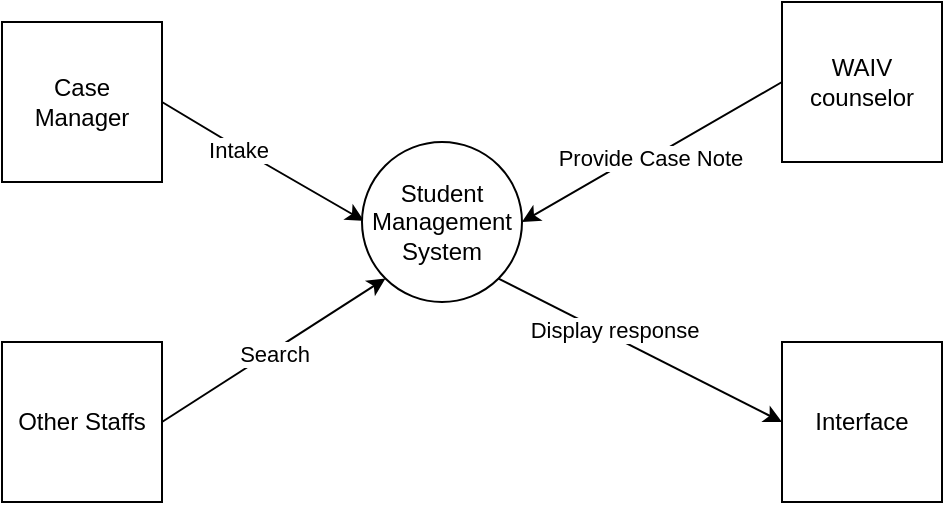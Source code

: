 <mxfile version="26.2.14" pages="3">
  <diagram id="eD5gww6Dwev0h8c50nOq" name="dfd_L0">
    <mxGraphModel dx="1418" dy="786" grid="1" gridSize="10" guides="1" tooltips="1" connect="1" arrows="1" fold="1" page="1" pageScale="1" pageWidth="850" pageHeight="1100" math="0" shadow="0">
      <root>
        <mxCell id="0" />
        <mxCell id="1" parent="0" />
        <mxCell id="lYGfJumqom8kQ-euhp23-12" style="edgeStyle=isometricEdgeStyle;rounded=0;orthogonalLoop=1;jettySize=auto;html=1;exitX=1;exitY=0.5;exitDx=0;exitDy=0;entryX=0;entryY=0.5;entryDx=0;entryDy=0;" edge="1" parent="1" source="lYGfJumqom8kQ-euhp23-6" target="lYGfJumqom8kQ-euhp23-9">
          <mxGeometry relative="1" as="geometry" />
        </mxCell>
        <mxCell id="lYGfJumqom8kQ-euhp23-28" value="Intake" style="edgeLabel;html=1;align=center;verticalAlign=middle;resizable=0;points=[];" vertex="1" connectable="0" parent="lYGfJumqom8kQ-euhp23-12">
          <mxGeometry x="-0.223" y="-1" relative="1" as="geometry">
            <mxPoint as="offset" />
          </mxGeometry>
        </mxCell>
        <mxCell id="lYGfJumqom8kQ-euhp23-6" value="Case Manager" style="whiteSpace=wrap;html=1;aspect=fixed;" vertex="1" parent="1">
          <mxGeometry x="140" y="140" width="80" height="80" as="geometry" />
        </mxCell>
        <mxCell id="lYGfJumqom8kQ-euhp23-16" style="edgeStyle=isometricEdgeStyle;rounded=0;orthogonalLoop=1;jettySize=auto;html=1;exitX=0;exitY=0.5;exitDx=0;exitDy=0;entryX=1;entryY=0.5;entryDx=0;entryDy=0;" edge="1" parent="1" source="lYGfJumqom8kQ-euhp23-7" target="lYGfJumqom8kQ-euhp23-9">
          <mxGeometry relative="1" as="geometry" />
        </mxCell>
        <mxCell id="lYGfJumqom8kQ-euhp23-17" value="Provide Case Note" style="edgeLabel;html=1;align=center;verticalAlign=middle;resizable=0;points=[];" vertex="1" connectable="0" parent="lYGfJumqom8kQ-euhp23-16">
          <mxGeometry y="3" relative="1" as="geometry">
            <mxPoint as="offset" />
          </mxGeometry>
        </mxCell>
        <mxCell id="lYGfJumqom8kQ-euhp23-7" value="WAIV counselor" style="whiteSpace=wrap;html=1;aspect=fixed;" vertex="1" parent="1">
          <mxGeometry x="530" y="130" width="80" height="80" as="geometry" />
        </mxCell>
        <mxCell id="lYGfJumqom8kQ-euhp23-22" style="rounded=0;orthogonalLoop=1;jettySize=auto;html=1;exitX=1;exitY=0.5;exitDx=0;exitDy=0;entryX=0;entryY=1;entryDx=0;entryDy=0;" edge="1" parent="1" source="lYGfJumqom8kQ-euhp23-8" target="lYGfJumqom8kQ-euhp23-9">
          <mxGeometry relative="1" as="geometry" />
        </mxCell>
        <mxCell id="lYGfJumqom8kQ-euhp23-27" value="Search" style="edgeLabel;html=1;align=center;verticalAlign=middle;resizable=0;points=[];" vertex="1" connectable="0" parent="lYGfJumqom8kQ-euhp23-22">
          <mxGeometry x="-0.013" y="-2" relative="1" as="geometry">
            <mxPoint y="-1" as="offset" />
          </mxGeometry>
        </mxCell>
        <mxCell id="lYGfJumqom8kQ-euhp23-8" value="Other Staffs" style="whiteSpace=wrap;html=1;aspect=fixed;" vertex="1" parent="1">
          <mxGeometry x="140" y="300" width="80" height="80" as="geometry" />
        </mxCell>
        <mxCell id="lYGfJumqom8kQ-euhp23-25" style="rounded=0;orthogonalLoop=1;jettySize=auto;html=1;exitX=1;exitY=1;exitDx=0;exitDy=0;entryX=0;entryY=0.5;entryDx=0;entryDy=0;" edge="1" parent="1" source="lYGfJumqom8kQ-euhp23-9" target="lYGfJumqom8kQ-euhp23-24">
          <mxGeometry relative="1" as="geometry" />
        </mxCell>
        <mxCell id="lYGfJumqom8kQ-euhp23-26" value="Display response" style="edgeLabel;html=1;align=center;verticalAlign=middle;resizable=0;points=[];" vertex="1" connectable="0" parent="lYGfJumqom8kQ-euhp23-25">
          <mxGeometry x="-0.205" y="3" relative="1" as="geometry">
            <mxPoint as="offset" />
          </mxGeometry>
        </mxCell>
        <mxCell id="lYGfJumqom8kQ-euhp23-9" value="Student Management System" style="ellipse;whiteSpace=wrap;html=1;aspect=fixed;" vertex="1" parent="1">
          <mxGeometry x="320" y="200" width="80" height="80" as="geometry" />
        </mxCell>
        <mxCell id="lYGfJumqom8kQ-euhp23-24" value="Interface" style="whiteSpace=wrap;html=1;aspect=fixed;" vertex="1" parent="1">
          <mxGeometry x="530" y="300" width="80" height="80" as="geometry" />
        </mxCell>
      </root>
    </mxGraphModel>
  </diagram>
  <diagram id="BRLK6jejS88gEM32nHpz" name="dfd_L1">
    <mxGraphModel dx="1182" dy="655" grid="1" gridSize="10" guides="1" tooltips="1" connect="1" arrows="1" fold="1" page="1" pageScale="1" pageWidth="850" pageHeight="1100" math="0" shadow="0">
      <root>
        <mxCell id="0" />
        <mxCell id="1" parent="0" />
        <mxCell id="rflRPVoVUBPQN1dGzk1r-7" style="edgeStyle=orthogonalEdgeStyle;rounded=0;orthogonalLoop=1;jettySize=auto;html=1;exitX=1;exitY=0.5;exitDx=0;exitDy=0;" edge="1" parent="1" source="smLgyIJYMlROefmiTySt-3" target="rflRPVoVUBPQN1dGzk1r-3">
          <mxGeometry relative="1" as="geometry" />
        </mxCell>
        <mxCell id="smLgyIJYMlROefmiTySt-3" value="Enter Student Detail (Intake)" style="shape=ellipse;html=1;dashed=0;whiteSpace=wrap;aspect=fixed;perimeter=ellipsePerimeter;" parent="1" vertex="1">
          <mxGeometry x="350" y="110" width="100" height="100" as="geometry" />
        </mxCell>
        <mxCell id="jy8czYV5c1IvKACa1fzx-6" style="edgeStyle=orthogonalEdgeStyle;rounded=0;orthogonalLoop=1;jettySize=auto;html=1;exitX=1;exitY=0.5;exitDx=0;exitDy=0;entryX=0;entryY=0.5;entryDx=0;entryDy=0;" edge="1" parent="1" source="jy8czYV5c1IvKACa1fzx-1" target="smLgyIJYMlROefmiTySt-3">
          <mxGeometry relative="1" as="geometry" />
        </mxCell>
        <mxCell id="jy8czYV5c1IvKACa1fzx-1" value="Case Manager" style="whiteSpace=wrap;html=1;aspect=fixed;" vertex="1" parent="1">
          <mxGeometry x="160" y="120" width="80" height="80" as="geometry" />
        </mxCell>
        <mxCell id="B5vW1xUz56FkMzedcWHw-5" style="edgeStyle=orthogonalEdgeStyle;rounded=0;orthogonalLoop=1;jettySize=auto;html=1;exitX=1;exitY=0.5;exitDx=0;exitDy=0;entryX=0;entryY=0.5;entryDx=0;entryDy=0;" edge="1" parent="1" source="jy8czYV5c1IvKACa1fzx-2" target="rflRPVoVUBPQN1dGzk1r-10">
          <mxGeometry relative="1" as="geometry" />
        </mxCell>
        <mxCell id="jy8czYV5c1IvKACa1fzx-2" value="Enter Student Case Note" style="shape=ellipse;html=1;dashed=0;whiteSpace=wrap;aspect=fixed;perimeter=ellipsePerimeter;" vertex="1" parent="1">
          <mxGeometry x="350" y="270" width="100" height="100" as="geometry" />
        </mxCell>
        <mxCell id="jy8czYV5c1IvKACa1fzx-3" value="Make Monthly Progress Report" style="shape=ellipse;html=1;dashed=0;whiteSpace=wrap;aspect=fixed;perimeter=ellipsePerimeter;" vertex="1" parent="1">
          <mxGeometry x="350" y="560" width="100" height="100" as="geometry" />
        </mxCell>
        <mxCell id="D5Zd0eMdAHMAVqLuj0Bc-1" style="edgeStyle=orthogonalEdgeStyle;rounded=0;orthogonalLoop=1;jettySize=auto;html=1;exitX=1;exitY=0;exitDx=0;exitDy=0;entryX=0.25;entryY=1;entryDx=0;entryDy=0;" edge="1" parent="1" source="jy8czYV5c1IvKACa1fzx-4" target="rflRPVoVUBPQN1dGzk1r-11">
          <mxGeometry relative="1" as="geometry" />
        </mxCell>
        <mxCell id="D5Zd0eMdAHMAVqLuj0Bc-8" style="edgeStyle=orthogonalEdgeStyle;rounded=0;orthogonalLoop=1;jettySize=auto;html=1;exitX=1;exitY=1;exitDx=0;exitDy=0;entryX=0;entryY=0.5;entryDx=0;entryDy=0;" edge="1" parent="1" source="jy8czYV5c1IvKACa1fzx-4" target="D5Zd0eMdAHMAVqLuj0Bc-6">
          <mxGeometry relative="1" as="geometry" />
        </mxCell>
        <mxCell id="jy8czYV5c1IvKACa1fzx-4" value="Enter Monthly Client Listing (DOR)" style="shape=ellipse;html=1;dashed=0;whiteSpace=wrap;aspect=fixed;perimeter=ellipsePerimeter;" vertex="1" parent="1">
          <mxGeometry x="350" y="420" width="100" height="100" as="geometry" />
        </mxCell>
        <mxCell id="jy8czYV5c1IvKACa1fzx-5" value="Update Student Detail" style="shape=ellipse;html=1;dashed=0;whiteSpace=wrap;aspect=fixed;perimeter=ellipsePerimeter;" vertex="1" parent="1">
          <mxGeometry x="350" y="700" width="100" height="100" as="geometry" />
        </mxCell>
        <mxCell id="jy8czYV5c1IvKACa1fzx-7" value="Enter details" style="text;html=1;align=center;verticalAlign=middle;resizable=0;points=[];autosize=1;strokeColor=none;fillColor=none;" vertex="1" parent="1">
          <mxGeometry x="250" y="130" width="90" height="30" as="geometry" />
        </mxCell>
        <mxCell id="rflRPVoVUBPQN1dGzk1r-5" value="" style="group" vertex="1" connectable="0" parent="1">
          <mxGeometry x="570" y="145" width="210" height="30" as="geometry" />
        </mxCell>
        <mxCell id="rflRPVoVUBPQN1dGzk1r-3" value="D" style="html=1;dashed=0;whiteSpace=wrap;shape=mxgraph.dfd.dataStoreID;align=left;spacingLeft=3;points=[[0,0],[0.5,0],[1,0],[0,0.5],[1,0.5],[0,1],[0.5,1],[1,1]];" vertex="1" parent="rflRPVoVUBPQN1dGzk1r-5">
          <mxGeometry width="210" height="30" as="geometry" />
        </mxCell>
        <mxCell id="rflRPVoVUBPQN1dGzk1r-4" value="Student Information" style="text;html=1;align=center;verticalAlign=middle;whiteSpace=wrap;rounded=0;" vertex="1" parent="rflRPVoVUBPQN1dGzk1r-5">
          <mxGeometry x="40" width="130" height="30" as="geometry" />
        </mxCell>
        <mxCell id="B5vW1xUz56FkMzedcWHw-1" style="edgeStyle=orthogonalEdgeStyle;rounded=0;orthogonalLoop=1;jettySize=auto;html=1;exitX=0.5;exitY=0;exitDx=0;exitDy=0;entryX=0;entryY=1;entryDx=0;entryDy=0;" edge="1" parent="1" source="rflRPVoVUBPQN1dGzk1r-8" target="rflRPVoVUBPQN1dGzk1r-4">
          <mxGeometry relative="1" as="geometry">
            <Array as="points">
              <mxPoint x="200" y="250" />
              <mxPoint x="610" y="250" />
            </Array>
          </mxGeometry>
        </mxCell>
        <mxCell id="B5vW1xUz56FkMzedcWHw-3" value="&lt;font style=&quot;font-size: 12px;&quot;&gt;Check assigned student&lt;/font&gt;" style="edgeLabel;html=1;align=center;verticalAlign=middle;resizable=0;points=[];" vertex="1" connectable="0" parent="B5vW1xUz56FkMzedcWHw-1">
          <mxGeometry x="-0.619" y="2" relative="1" as="geometry">
            <mxPoint x="32" y="-8" as="offset" />
          </mxGeometry>
        </mxCell>
        <mxCell id="B5vW1xUz56FkMzedcWHw-4" style="edgeStyle=orthogonalEdgeStyle;rounded=0;orthogonalLoop=1;jettySize=auto;html=1;exitX=1;exitY=0.5;exitDx=0;exitDy=0;entryX=0;entryY=0.5;entryDx=0;entryDy=0;" edge="1" parent="1" source="rflRPVoVUBPQN1dGzk1r-8" target="jy8czYV5c1IvKACa1fzx-2">
          <mxGeometry relative="1" as="geometry" />
        </mxCell>
        <mxCell id="rflRPVoVUBPQN1dGzk1r-8" value="WAIV counselor" style="whiteSpace=wrap;html=1;aspect=fixed;" vertex="1" parent="1">
          <mxGeometry x="160" y="280" width="80" height="80" as="geometry" />
        </mxCell>
        <mxCell id="rflRPVoVUBPQN1dGzk1r-9" value="" style="group" vertex="1" connectable="0" parent="1">
          <mxGeometry x="570" y="305" width="210" height="30" as="geometry" />
        </mxCell>
        <mxCell id="rflRPVoVUBPQN1dGzk1r-10" value="D" style="html=1;dashed=0;whiteSpace=wrap;shape=mxgraph.dfd.dataStoreID;align=left;spacingLeft=3;points=[[0,0],[0.5,0],[1,0],[0,0.5],[1,0.5],[0,1],[0.5,1],[1,1]];" vertex="1" parent="rflRPVoVUBPQN1dGzk1r-9">
          <mxGeometry width="210" height="30" as="geometry" />
        </mxCell>
        <mxCell id="rflRPVoVUBPQN1dGzk1r-11" value="Counsel Log &amp;amp; Case status" style="text;html=1;align=center;verticalAlign=middle;whiteSpace=wrap;rounded=0;" vertex="1" parent="rflRPVoVUBPQN1dGzk1r-9">
          <mxGeometry x="40" width="130" height="30" as="geometry" />
        </mxCell>
        <mxCell id="B5vW1xUz56FkMzedcWHw-2" value="Create Student" style="text;html=1;align=center;verticalAlign=middle;resizable=0;points=[];autosize=1;strokeColor=none;fillColor=none;" vertex="1" parent="1">
          <mxGeometry x="460" y="130" width="100" height="30" as="geometry" />
        </mxCell>
        <mxCell id="B5vW1xUz56FkMzedcWHw-6" value="Save details" style="text;html=1;align=center;verticalAlign=middle;resizable=0;points=[];autosize=1;strokeColor=none;fillColor=none;" vertex="1" parent="1">
          <mxGeometry x="465" y="298" width="90" height="30" as="geometry" />
        </mxCell>
        <mxCell id="B5vW1xUz56FkMzedcWHw-7" value="Enter case note" style="text;html=1;align=center;verticalAlign=middle;resizable=0;points=[];autosize=1;strokeColor=none;fillColor=none;" vertex="1" parent="1">
          <mxGeometry x="240" y="298" width="110" height="30" as="geometry" />
        </mxCell>
        <mxCell id="B5vW1xUz56FkMzedcWHw-9" style="edgeStyle=orthogonalEdgeStyle;rounded=0;orthogonalLoop=1;jettySize=auto;html=1;exitX=1;exitY=0.5;exitDx=0;exitDy=0;" edge="1" parent="1" source="B5vW1xUz56FkMzedcWHw-8" target="jy8czYV5c1IvKACa1fzx-4">
          <mxGeometry relative="1" as="geometry" />
        </mxCell>
        <mxCell id="B5vW1xUz56FkMzedcWHw-8" value="WAIV staff" style="whiteSpace=wrap;html=1;aspect=fixed;" vertex="1" parent="1">
          <mxGeometry x="160" y="430" width="80" height="80" as="geometry" />
        </mxCell>
        <mxCell id="B5vW1xUz56FkMzedcWHw-10" value="Import client&amp;nbsp;&lt;div&gt;listing&lt;/div&gt;" style="text;html=1;align=center;verticalAlign=middle;resizable=0;points=[];autosize=1;strokeColor=none;fillColor=none;" vertex="1" parent="1">
          <mxGeometry x="250" y="430" width="90" height="40" as="geometry" />
        </mxCell>
        <mxCell id="D5Zd0eMdAHMAVqLuj0Bc-2" value="check case status" style="text;html=1;align=center;verticalAlign=middle;resizable=0;points=[];autosize=1;strokeColor=none;fillColor=none;" vertex="1" parent="1">
          <mxGeometry x="475" y="408" width="120" height="30" as="geometry" />
        </mxCell>
        <mxCell id="D5Zd0eMdAHMAVqLuj0Bc-3" style="edgeStyle=orthogonalEdgeStyle;rounded=0;orthogonalLoop=1;jettySize=auto;html=1;exitX=0.5;exitY=1;exitDx=0;exitDy=0;entryX=1;entryY=0.5;entryDx=0;entryDy=0;" edge="1" parent="1" source="rflRPVoVUBPQN1dGzk1r-11" target="jy8czYV5c1IvKACa1fzx-4">
          <mxGeometry relative="1" as="geometry" />
        </mxCell>
        <mxCell id="D5Zd0eMdAHMAVqLuj0Bc-4" value="return mismatch case status" style="text;html=1;align=center;verticalAlign=middle;resizable=0;points=[];autosize=1;strokeColor=none;fillColor=none;" vertex="1" parent="1">
          <mxGeometry x="465" y="448" width="170" height="30" as="geometry" />
        </mxCell>
        <mxCell id="D5Zd0eMdAHMAVqLuj0Bc-6" value="D" style="html=1;dashed=0;whiteSpace=wrap;shape=mxgraph.dfd.dataStoreID;align=left;spacingLeft=3;points=[[0,0],[0.5,0],[1,0],[0,0.5],[1,0.5],[0,1],[0.5,1],[1,1]];" vertex="1" parent="1">
          <mxGeometry x="570" y="490" width="210" height="30" as="geometry" />
        </mxCell>
        <mxCell id="D5Zd0eMdAHMAVqLuj0Bc-7" value="Monthly Client Listing" style="text;html=1;align=center;verticalAlign=middle;whiteSpace=wrap;rounded=0;" vertex="1" parent="1">
          <mxGeometry x="610" y="490" width="130" height="30" as="geometry" />
        </mxCell>
        <mxCell id="D5Zd0eMdAHMAVqLuj0Bc-9" value="Save details" style="text;html=1;align=center;verticalAlign=middle;resizable=0;points=[];autosize=1;strokeColor=none;fillColor=none;" vertex="1" parent="1">
          <mxGeometry x="465" y="480" width="90" height="30" as="geometry" />
        </mxCell>
      </root>
    </mxGraphModel>
  </diagram>
  <diagram name="schema" id="kirE0UwisY-zNVzoG6ob">
    <mxGraphModel dx="2268" dy="1886" grid="1" gridSize="10" guides="1" tooltips="1" connect="1" arrows="1" fold="1" page="1" pageScale="1" pageWidth="850" pageHeight="1100" math="0" shadow="0">
      <root>
        <mxCell id="0" />
        <mxCell id="1" parent="0" />
        <mxCell id="X6gW5CawiSHSDgtVZ-MW-17" value="student_personal_info" style="shape=table;startSize=30;container=1;collapsible=1;childLayout=tableLayout;fixedRows=1;rowLines=0;fontStyle=1;align=center;resizeLast=1;html=1;whiteSpace=wrap;" parent="1" vertex="1">
          <mxGeometry x="-20" y="270" width="180" height="360" as="geometry" />
        </mxCell>
        <mxCell id="X6gW5CawiSHSDgtVZ-MW-18" value="" style="shape=tableRow;horizontal=0;startSize=0;swimlaneHead=0;swimlaneBody=0;fillColor=none;collapsible=0;dropTarget=0;points=[[0,0.5],[1,0.5]];portConstraint=eastwest;top=0;left=0;right=0;bottom=0;html=1;" parent="X6gW5CawiSHSDgtVZ-MW-17" vertex="1">
          <mxGeometry y="30" width="180" height="30" as="geometry" />
        </mxCell>
        <mxCell id="X6gW5CawiSHSDgtVZ-MW-19" value="PK/FK" style="shape=partialRectangle;connectable=0;fillColor=none;top=0;left=0;bottom=0;right=0;fontStyle=1;overflow=hidden;html=1;whiteSpace=wrap;" parent="X6gW5CawiSHSDgtVZ-MW-18" vertex="1">
          <mxGeometry width="60" height="30" as="geometry">
            <mxRectangle width="60" height="30" as="alternateBounds" />
          </mxGeometry>
        </mxCell>
        <mxCell id="X6gW5CawiSHSDgtVZ-MW-20" value="csulb_id" style="shape=partialRectangle;connectable=0;fillColor=none;top=0;left=0;bottom=0;right=0;align=left;spacingLeft=6;fontStyle=5;overflow=hidden;html=1;whiteSpace=wrap;" parent="X6gW5CawiSHSDgtVZ-MW-18" vertex="1">
          <mxGeometry x="60" width="120" height="30" as="geometry">
            <mxRectangle width="120" height="30" as="alternateBounds" />
          </mxGeometry>
        </mxCell>
        <mxCell id="X6gW5CawiSHSDgtVZ-MW-21" value="" style="shape=tableRow;horizontal=0;startSize=0;swimlaneHead=0;swimlaneBody=0;fillColor=none;collapsible=0;dropTarget=0;points=[[0,0.5],[1,0.5]];portConstraint=eastwest;top=0;left=0;right=0;bottom=1;html=1;" parent="X6gW5CawiSHSDgtVZ-MW-17" vertex="1">
          <mxGeometry y="60" width="180" height="30" as="geometry" />
        </mxCell>
        <mxCell id="X6gW5CawiSHSDgtVZ-MW-22" value="PK/FK" style="shape=partialRectangle;connectable=0;fillColor=none;top=0;left=0;bottom=0;right=0;fontStyle=1;overflow=hidden;html=1;whiteSpace=wrap;" parent="X6gW5CawiSHSDgtVZ-MW-21" vertex="1">
          <mxGeometry width="60" height="30" as="geometry">
            <mxRectangle width="60" height="30" as="alternateBounds" />
          </mxGeometry>
        </mxCell>
        <mxCell id="X6gW5CawiSHSDgtVZ-MW-23" value="participant_id" style="shape=partialRectangle;connectable=0;fillColor=none;top=0;left=0;bottom=0;right=0;align=left;spacingLeft=6;fontStyle=5;overflow=hidden;html=1;whiteSpace=wrap;" parent="X6gW5CawiSHSDgtVZ-MW-21" vertex="1">
          <mxGeometry x="60" width="120" height="30" as="geometry">
            <mxRectangle width="120" height="30" as="alternateBounds" />
          </mxGeometry>
        </mxCell>
        <mxCell id="X6gW5CawiSHSDgtVZ-MW-24" value="" style="shape=tableRow;horizontal=0;startSize=0;swimlaneHead=0;swimlaneBody=0;fillColor=none;collapsible=0;dropTarget=0;points=[[0,0.5],[1,0.5]];portConstraint=eastwest;top=0;left=0;right=0;bottom=0;html=1;" parent="X6gW5CawiSHSDgtVZ-MW-17" vertex="1">
          <mxGeometry y="90" width="180" height="30" as="geometry" />
        </mxCell>
        <mxCell id="X6gW5CawiSHSDgtVZ-MW-25" value="" style="shape=partialRectangle;connectable=0;fillColor=none;top=0;left=0;bottom=0;right=0;editable=1;overflow=hidden;html=1;whiteSpace=wrap;" parent="X6gW5CawiSHSDgtVZ-MW-24" vertex="1">
          <mxGeometry width="60" height="30" as="geometry">
            <mxRectangle width="60" height="30" as="alternateBounds" />
          </mxGeometry>
        </mxCell>
        <mxCell id="X6gW5CawiSHSDgtVZ-MW-26" value="last_name" style="shape=partialRectangle;connectable=0;fillColor=none;top=0;left=0;bottom=0;right=0;align=left;spacingLeft=6;overflow=hidden;html=1;whiteSpace=wrap;" parent="X6gW5CawiSHSDgtVZ-MW-24" vertex="1">
          <mxGeometry x="60" width="120" height="30" as="geometry">
            <mxRectangle width="120" height="30" as="alternateBounds" />
          </mxGeometry>
        </mxCell>
        <mxCell id="X6gW5CawiSHSDgtVZ-MW-27" value="" style="shape=tableRow;horizontal=0;startSize=0;swimlaneHead=0;swimlaneBody=0;fillColor=none;collapsible=0;dropTarget=0;points=[[0,0.5],[1,0.5]];portConstraint=eastwest;top=0;left=0;right=0;bottom=0;html=1;" parent="X6gW5CawiSHSDgtVZ-MW-17" vertex="1">
          <mxGeometry y="120" width="180" height="30" as="geometry" />
        </mxCell>
        <mxCell id="X6gW5CawiSHSDgtVZ-MW-28" value="" style="shape=partialRectangle;connectable=0;fillColor=none;top=0;left=0;bottom=0;right=0;editable=1;overflow=hidden;html=1;whiteSpace=wrap;" parent="X6gW5CawiSHSDgtVZ-MW-27" vertex="1">
          <mxGeometry width="60" height="30" as="geometry">
            <mxRectangle width="60" height="30" as="alternateBounds" />
          </mxGeometry>
        </mxCell>
        <mxCell id="X6gW5CawiSHSDgtVZ-MW-29" value="first_name" style="shape=partialRectangle;connectable=0;fillColor=none;top=0;left=0;bottom=0;right=0;align=left;spacingLeft=6;overflow=hidden;html=1;whiteSpace=wrap;" parent="X6gW5CawiSHSDgtVZ-MW-27" vertex="1">
          <mxGeometry x="60" width="120" height="30" as="geometry">
            <mxRectangle width="120" height="30" as="alternateBounds" />
          </mxGeometry>
        </mxCell>
        <mxCell id="X6gW5CawiSHSDgtVZ-MW-30" value="" style="shape=tableRow;horizontal=0;startSize=0;swimlaneHead=0;swimlaneBody=0;fillColor=none;collapsible=0;dropTarget=0;points=[[0,0.5],[1,0.5]];portConstraint=eastwest;top=0;left=0;right=0;bottom=0;" parent="X6gW5CawiSHSDgtVZ-MW-17" vertex="1">
          <mxGeometry y="150" width="180" height="30" as="geometry" />
        </mxCell>
        <mxCell id="X6gW5CawiSHSDgtVZ-MW-31" value="" style="shape=partialRectangle;connectable=0;fillColor=none;top=0;left=0;bottom=0;right=0;editable=1;overflow=hidden;" parent="X6gW5CawiSHSDgtVZ-MW-30" vertex="1">
          <mxGeometry width="60" height="30" as="geometry">
            <mxRectangle width="60" height="30" as="alternateBounds" />
          </mxGeometry>
        </mxCell>
        <mxCell id="X6gW5CawiSHSDgtVZ-MW-32" value="birthdate" style="shape=partialRectangle;connectable=0;fillColor=none;top=0;left=0;bottom=0;right=0;align=left;spacingLeft=6;overflow=hidden;" parent="X6gW5CawiSHSDgtVZ-MW-30" vertex="1">
          <mxGeometry x="60" width="120" height="30" as="geometry">
            <mxRectangle width="120" height="30" as="alternateBounds" />
          </mxGeometry>
        </mxCell>
        <mxCell id="sULYzFUQG1kDuiVcvcB9-19" value="" style="shape=tableRow;horizontal=0;startSize=0;swimlaneHead=0;swimlaneBody=0;fillColor=none;collapsible=0;dropTarget=0;points=[[0,0.5],[1,0.5]];portConstraint=eastwest;top=0;left=0;right=0;bottom=0;" parent="X6gW5CawiSHSDgtVZ-MW-17" vertex="1">
          <mxGeometry y="180" width="180" height="30" as="geometry" />
        </mxCell>
        <mxCell id="sULYzFUQG1kDuiVcvcB9-20" value="" style="shape=partialRectangle;connectable=0;fillColor=none;top=0;left=0;bottom=0;right=0;editable=1;overflow=hidden;" parent="sULYzFUQG1kDuiVcvcB9-19" vertex="1">
          <mxGeometry width="60" height="30" as="geometry">
            <mxRectangle width="60" height="30" as="alternateBounds" />
          </mxGeometry>
        </mxCell>
        <mxCell id="sULYzFUQG1kDuiVcvcB9-21" value="email" style="shape=partialRectangle;connectable=0;fillColor=none;top=0;left=0;bottom=0;right=0;align=left;spacingLeft=6;overflow=hidden;" parent="sULYzFUQG1kDuiVcvcB9-19" vertex="1">
          <mxGeometry x="60" width="120" height="30" as="geometry">
            <mxRectangle width="120" height="30" as="alternateBounds" />
          </mxGeometry>
        </mxCell>
        <mxCell id="X6gW5CawiSHSDgtVZ-MW-36" value="" style="shape=tableRow;horizontal=0;startSize=0;swimlaneHead=0;swimlaneBody=0;fillColor=none;collapsible=0;dropTarget=0;points=[[0,0.5],[1,0.5]];portConstraint=eastwest;top=0;left=0;right=0;bottom=0;" parent="X6gW5CawiSHSDgtVZ-MW-17" vertex="1">
          <mxGeometry y="210" width="180" height="30" as="geometry" />
        </mxCell>
        <mxCell id="X6gW5CawiSHSDgtVZ-MW-37" value="" style="shape=partialRectangle;connectable=0;fillColor=none;top=0;left=0;bottom=0;right=0;editable=1;overflow=hidden;" parent="X6gW5CawiSHSDgtVZ-MW-36" vertex="1">
          <mxGeometry width="60" height="30" as="geometry">
            <mxRectangle width="60" height="30" as="alternateBounds" />
          </mxGeometry>
        </mxCell>
        <mxCell id="X6gW5CawiSHSDgtVZ-MW-38" value="phone" style="shape=partialRectangle;connectable=0;fillColor=none;top=0;left=0;bottom=0;right=0;align=left;spacingLeft=6;overflow=hidden;" parent="X6gW5CawiSHSDgtVZ-MW-36" vertex="1">
          <mxGeometry x="60" width="120" height="30" as="geometry">
            <mxRectangle width="120" height="30" as="alternateBounds" />
          </mxGeometry>
        </mxCell>
        <mxCell id="X6gW5CawiSHSDgtVZ-MW-218" value="" style="shape=tableRow;horizontal=0;startSize=0;swimlaneHead=0;swimlaneBody=0;fillColor=none;collapsible=0;dropTarget=0;points=[[0,0.5],[1,0.5]];portConstraint=eastwest;top=0;left=0;right=0;bottom=0;" parent="X6gW5CawiSHSDgtVZ-MW-17" vertex="1">
          <mxGeometry y="240" width="180" height="30" as="geometry" />
        </mxCell>
        <mxCell id="X6gW5CawiSHSDgtVZ-MW-219" value="" style="shape=partialRectangle;connectable=0;fillColor=none;top=0;left=0;bottom=0;right=0;editable=1;overflow=hidden;" parent="X6gW5CawiSHSDgtVZ-MW-218" vertex="1">
          <mxGeometry width="60" height="30" as="geometry">
            <mxRectangle width="60" height="30" as="alternateBounds" />
          </mxGeometry>
        </mxCell>
        <mxCell id="X6gW5CawiSHSDgtVZ-MW-220" value="employ_goal" style="shape=partialRectangle;connectable=0;fillColor=none;top=0;left=0;bottom=0;right=0;align=left;spacingLeft=6;overflow=hidden;" parent="X6gW5CawiSHSDgtVZ-MW-218" vertex="1">
          <mxGeometry x="60" width="120" height="30" as="geometry">
            <mxRectangle width="120" height="30" as="alternateBounds" />
          </mxGeometry>
        </mxCell>
        <mxCell id="X6gW5CawiSHSDgtVZ-MW-225" value="" style="shape=tableRow;horizontal=0;startSize=0;swimlaneHead=0;swimlaneBody=0;fillColor=none;collapsible=0;dropTarget=0;points=[[0,0.5],[1,0.5]];portConstraint=eastwest;top=0;left=0;right=0;bottom=0;" parent="X6gW5CawiSHSDgtVZ-MW-17" vertex="1">
          <mxGeometry y="270" width="180" height="30" as="geometry" />
        </mxCell>
        <mxCell id="X6gW5CawiSHSDgtVZ-MW-226" value="" style="shape=partialRectangle;connectable=0;fillColor=none;top=0;left=0;bottom=0;right=0;editable=1;overflow=hidden;" parent="X6gW5CawiSHSDgtVZ-MW-225" vertex="1">
          <mxGeometry width="60" height="30" as="geometry">
            <mxRectangle width="60" height="30" as="alternateBounds" />
          </mxGeometry>
        </mxCell>
        <mxCell id="X6gW5CawiSHSDgtVZ-MW-227" value="city" style="shape=partialRectangle;connectable=0;fillColor=none;top=0;left=0;bottom=0;right=0;align=left;spacingLeft=6;overflow=hidden;" parent="X6gW5CawiSHSDgtVZ-MW-225" vertex="1">
          <mxGeometry x="60" width="120" height="30" as="geometry">
            <mxRectangle width="120" height="30" as="alternateBounds" />
          </mxGeometry>
        </mxCell>
        <mxCell id="X6gW5CawiSHSDgtVZ-MW-68" value="" style="shape=tableRow;horizontal=0;startSize=0;swimlaneHead=0;swimlaneBody=0;fillColor=none;collapsible=0;dropTarget=0;points=[[0,0.5],[1,0.5]];portConstraint=eastwest;top=0;left=0;right=0;bottom=0;" parent="X6gW5CawiSHSDgtVZ-MW-17" vertex="1">
          <mxGeometry y="300" width="180" height="30" as="geometry" />
        </mxCell>
        <mxCell id="X6gW5CawiSHSDgtVZ-MW-69" value="" style="shape=partialRectangle;connectable=0;fillColor=none;top=0;left=0;bottom=0;right=0;editable=1;overflow=hidden;" parent="X6gW5CawiSHSDgtVZ-MW-68" vertex="1">
          <mxGeometry width="60" height="30" as="geometry">
            <mxRectangle width="60" height="30" as="alternateBounds" />
          </mxGeometry>
        </mxCell>
        <mxCell id="X6gW5CawiSHSDgtVZ-MW-70" value="enrollment_date" style="shape=partialRectangle;connectable=0;fillColor=none;top=0;left=0;bottom=0;right=0;align=left;spacingLeft=6;overflow=hidden;" parent="X6gW5CawiSHSDgtVZ-MW-68" vertex="1">
          <mxGeometry x="60" width="120" height="30" as="geometry">
            <mxRectangle width="120" height="30" as="alternateBounds" />
          </mxGeometry>
        </mxCell>
        <mxCell id="sULYzFUQG1kDuiVcvcB9-106" value="" style="shape=tableRow;horizontal=0;startSize=0;swimlaneHead=0;swimlaneBody=0;fillColor=none;collapsible=0;dropTarget=0;points=[[0,0.5],[1,0.5]];portConstraint=eastwest;top=0;left=0;right=0;bottom=0;" parent="X6gW5CawiSHSDgtVZ-MW-17" vertex="1">
          <mxGeometry y="330" width="180" height="30" as="geometry" />
        </mxCell>
        <mxCell id="sULYzFUQG1kDuiVcvcB9-107" value="" style="shape=partialRectangle;connectable=0;fillColor=none;top=0;left=0;bottom=0;right=0;editable=1;overflow=hidden;" parent="sULYzFUQG1kDuiVcvcB9-106" vertex="1">
          <mxGeometry width="60" height="30" as="geometry">
            <mxRectangle width="60" height="30" as="alternateBounds" />
          </mxGeometry>
        </mxCell>
        <mxCell id="sULYzFUQG1kDuiVcvcB9-108" value="intake_status (0/1)" style="shape=partialRectangle;connectable=0;fillColor=none;top=0;left=0;bottom=0;right=0;align=left;spacingLeft=6;overflow=hidden;" parent="sULYzFUQG1kDuiVcvcB9-106" vertex="1">
          <mxGeometry x="60" width="120" height="30" as="geometry">
            <mxRectangle width="120" height="30" as="alternateBounds" />
          </mxGeometry>
        </mxCell>
        <mxCell id="X6gW5CawiSHSDgtVZ-MW-42" value="case_status_info" style="shape=table;startSize=30;container=1;collapsible=1;childLayout=tableLayout;fixedRows=1;rowLines=0;fontStyle=1;align=center;resizeLast=1;html=1;" parent="1" vertex="1">
          <mxGeometry x="-20" y="-50" width="180" height="90" as="geometry" />
        </mxCell>
        <mxCell id="X6gW5CawiSHSDgtVZ-MW-43" value="" style="shape=tableRow;horizontal=0;startSize=0;swimlaneHead=0;swimlaneBody=0;fillColor=none;collapsible=0;dropTarget=0;points=[[0,0.5],[1,0.5]];portConstraint=eastwest;top=0;left=0;right=0;bottom=1;" parent="X6gW5CawiSHSDgtVZ-MW-42" vertex="1">
          <mxGeometry y="30" width="180" height="30" as="geometry" />
        </mxCell>
        <mxCell id="X6gW5CawiSHSDgtVZ-MW-44" value="PK" style="shape=partialRectangle;connectable=0;fillColor=none;top=0;left=0;bottom=0;right=0;fontStyle=1;overflow=hidden;whiteSpace=wrap;html=1;" parent="X6gW5CawiSHSDgtVZ-MW-43" vertex="1">
          <mxGeometry width="30" height="30" as="geometry">
            <mxRectangle width="30" height="30" as="alternateBounds" />
          </mxGeometry>
        </mxCell>
        <mxCell id="X6gW5CawiSHSDgtVZ-MW-45" value="case_status_code" style="shape=partialRectangle;connectable=0;fillColor=none;top=0;left=0;bottom=0;right=0;align=left;spacingLeft=6;fontStyle=5;overflow=hidden;whiteSpace=wrap;html=1;" parent="X6gW5CawiSHSDgtVZ-MW-43" vertex="1">
          <mxGeometry x="30" width="150" height="30" as="geometry">
            <mxRectangle width="150" height="30" as="alternateBounds" />
          </mxGeometry>
        </mxCell>
        <mxCell id="X6gW5CawiSHSDgtVZ-MW-46" value="" style="shape=tableRow;horizontal=0;startSize=0;swimlaneHead=0;swimlaneBody=0;fillColor=none;collapsible=0;dropTarget=0;points=[[0,0.5],[1,0.5]];portConstraint=eastwest;top=0;left=0;right=0;bottom=0;" parent="X6gW5CawiSHSDgtVZ-MW-42" vertex="1">
          <mxGeometry y="60" width="180" height="30" as="geometry" />
        </mxCell>
        <mxCell id="X6gW5CawiSHSDgtVZ-MW-47" value="" style="shape=partialRectangle;connectable=0;fillColor=none;top=0;left=0;bottom=0;right=0;editable=1;overflow=hidden;whiteSpace=wrap;html=1;" parent="X6gW5CawiSHSDgtVZ-MW-46" vertex="1">
          <mxGeometry width="30" height="30" as="geometry">
            <mxRectangle width="30" height="30" as="alternateBounds" />
          </mxGeometry>
        </mxCell>
        <mxCell id="X6gW5CawiSHSDgtVZ-MW-48" value="case_description" style="shape=partialRectangle;connectable=0;fillColor=none;top=0;left=0;bottom=0;right=0;align=left;spacingLeft=6;overflow=hidden;whiteSpace=wrap;html=1;" parent="X6gW5CawiSHSDgtVZ-MW-46" vertex="1">
          <mxGeometry x="30" width="150" height="30" as="geometry">
            <mxRectangle width="150" height="30" as="alternateBounds" />
          </mxGeometry>
        </mxCell>
        <mxCell id="X6gW5CawiSHSDgtVZ-MW-81" value="disabilityInfo" style="shape=table;startSize=30;container=1;collapsible=1;childLayout=tableLayout;fixedRows=1;rowLines=0;fontStyle=1;align=center;resizeLast=1;html=1;whiteSpace=wrap;" parent="1" vertex="1">
          <mxGeometry x="-430" y="220" width="190" height="120" as="geometry" />
        </mxCell>
        <mxCell id="X6gW5CawiSHSDgtVZ-MW-85" value="" style="shape=tableRow;horizontal=0;startSize=0;swimlaneHead=0;swimlaneBody=0;fillColor=none;collapsible=0;dropTarget=0;points=[[0,0.5],[1,0.5]];portConstraint=eastwest;top=0;left=0;right=0;bottom=1;html=1;" parent="X6gW5CawiSHSDgtVZ-MW-81" vertex="1">
          <mxGeometry y="30" width="190" height="30" as="geometry" />
        </mxCell>
        <mxCell id="X6gW5CawiSHSDgtVZ-MW-86" value="PK" style="shape=partialRectangle;connectable=0;fillColor=none;top=0;left=0;bottom=0;right=0;fontStyle=1;overflow=hidden;html=1;whiteSpace=wrap;" parent="X6gW5CawiSHSDgtVZ-MW-85" vertex="1">
          <mxGeometry width="60" height="30" as="geometry">
            <mxRectangle width="60" height="30" as="alternateBounds" />
          </mxGeometry>
        </mxCell>
        <mxCell id="X6gW5CawiSHSDgtVZ-MW-87" value="csulb_id" style="shape=partialRectangle;connectable=0;fillColor=none;top=0;left=0;bottom=0;right=0;align=left;spacingLeft=6;fontStyle=5;overflow=hidden;html=1;whiteSpace=wrap;" parent="X6gW5CawiSHSDgtVZ-MW-85" vertex="1">
          <mxGeometry x="60" width="130" height="30" as="geometry">
            <mxRectangle width="130" height="30" as="alternateBounds" />
          </mxGeometry>
        </mxCell>
        <mxCell id="X6gW5CawiSHSDgtVZ-MW-88" value="" style="shape=tableRow;horizontal=0;startSize=0;swimlaneHead=0;swimlaneBody=0;fillColor=none;collapsible=0;dropTarget=0;points=[[0,0.5],[1,0.5]];portConstraint=eastwest;top=0;left=0;right=0;bottom=0;html=1;" parent="X6gW5CawiSHSDgtVZ-MW-81" vertex="1">
          <mxGeometry y="60" width="190" height="30" as="geometry" />
        </mxCell>
        <mxCell id="X6gW5CawiSHSDgtVZ-MW-89" value="" style="shape=partialRectangle;connectable=0;fillColor=none;top=0;left=0;bottom=0;right=0;editable=1;overflow=hidden;html=1;whiteSpace=wrap;" parent="X6gW5CawiSHSDgtVZ-MW-88" vertex="1">
          <mxGeometry width="60" height="30" as="geometry">
            <mxRectangle width="60" height="30" as="alternateBounds" />
          </mxGeometry>
        </mxCell>
        <mxCell id="X6gW5CawiSHSDgtVZ-MW-90" value="disabilityType" style="shape=partialRectangle;connectable=0;fillColor=none;top=0;left=0;bottom=0;right=0;align=left;spacingLeft=6;overflow=hidden;html=1;whiteSpace=wrap;" parent="X6gW5CawiSHSDgtVZ-MW-88" vertex="1">
          <mxGeometry x="60" width="130" height="30" as="geometry">
            <mxRectangle width="130" height="30" as="alternateBounds" />
          </mxGeometry>
        </mxCell>
        <mxCell id="X6gW5CawiSHSDgtVZ-MW-91" value="" style="shape=tableRow;horizontal=0;startSize=0;swimlaneHead=0;swimlaneBody=0;fillColor=none;collapsible=0;dropTarget=0;points=[[0,0.5],[1,0.5]];portConstraint=eastwest;top=0;left=0;right=0;bottom=0;html=1;" parent="X6gW5CawiSHSDgtVZ-MW-81" vertex="1">
          <mxGeometry y="90" width="190" height="30" as="geometry" />
        </mxCell>
        <mxCell id="X6gW5CawiSHSDgtVZ-MW-92" value="" style="shape=partialRectangle;connectable=0;fillColor=none;top=0;left=0;bottom=0;right=0;editable=1;overflow=hidden;html=1;whiteSpace=wrap;" parent="X6gW5CawiSHSDgtVZ-MW-91" vertex="1">
          <mxGeometry width="60" height="30" as="geometry">
            <mxRectangle width="60" height="30" as="alternateBounds" />
          </mxGeometry>
        </mxCell>
        <mxCell id="X6gW5CawiSHSDgtVZ-MW-93" value="disabilityDetail" style="shape=partialRectangle;connectable=0;fillColor=none;top=0;left=0;bottom=0;right=0;align=left;spacingLeft=6;overflow=hidden;html=1;whiteSpace=wrap;" parent="X6gW5CawiSHSDgtVZ-MW-91" vertex="1">
          <mxGeometry x="60" width="130" height="30" as="geometry">
            <mxRectangle width="130" height="30" as="alternateBounds" />
          </mxGeometry>
        </mxCell>
        <mxCell id="X6gW5CawiSHSDgtVZ-MW-94" value="studentLog" style="shape=table;startSize=30;container=1;collapsible=1;childLayout=tableLayout;fixedRows=1;rowLines=0;fontStyle=1;align=center;resizeLast=1;html=1;whiteSpace=wrap;" parent="1" vertex="1">
          <mxGeometry x="300" y="240" width="180" height="150" as="geometry" />
        </mxCell>
        <mxCell id="X6gW5CawiSHSDgtVZ-MW-95" value="" style="shape=tableRow;horizontal=0;startSize=0;swimlaneHead=0;swimlaneBody=0;fillColor=none;collapsible=0;dropTarget=0;points=[[0,0.5],[1,0.5]];portConstraint=eastwest;top=0;left=0;right=0;bottom=0;html=1;" parent="X6gW5CawiSHSDgtVZ-MW-94" vertex="1">
          <mxGeometry y="30" width="180" height="30" as="geometry" />
        </mxCell>
        <mxCell id="X6gW5CawiSHSDgtVZ-MW-96" value="PK" style="shape=partialRectangle;connectable=0;fillColor=none;top=0;left=0;bottom=0;right=0;fontStyle=1;overflow=hidden;html=1;whiteSpace=wrap;" parent="X6gW5CawiSHSDgtVZ-MW-95" vertex="1">
          <mxGeometry width="60" height="30" as="geometry">
            <mxRectangle width="60" height="30" as="alternateBounds" />
          </mxGeometry>
        </mxCell>
        <mxCell id="X6gW5CawiSHSDgtVZ-MW-97" value="log_id" style="shape=partialRectangle;connectable=0;fillColor=none;top=0;left=0;bottom=0;right=0;align=left;spacingLeft=6;fontStyle=5;overflow=hidden;html=1;whiteSpace=wrap;" parent="X6gW5CawiSHSDgtVZ-MW-95" vertex="1">
          <mxGeometry x="60" width="120" height="30" as="geometry">
            <mxRectangle width="120" height="30" as="alternateBounds" />
          </mxGeometry>
        </mxCell>
        <mxCell id="X6gW5CawiSHSDgtVZ-MW-98" value="" style="shape=tableRow;horizontal=0;startSize=0;swimlaneHead=0;swimlaneBody=0;fillColor=none;collapsible=0;dropTarget=0;points=[[0,0.5],[1,0.5]];portConstraint=eastwest;top=0;left=0;right=0;bottom=1;html=1;" parent="X6gW5CawiSHSDgtVZ-MW-94" vertex="1">
          <mxGeometry y="60" width="180" height="30" as="geometry" />
        </mxCell>
        <mxCell id="X6gW5CawiSHSDgtVZ-MW-99" value="PK" style="shape=partialRectangle;connectable=0;fillColor=none;top=0;left=0;bottom=0;right=0;fontStyle=1;overflow=hidden;html=1;whiteSpace=wrap;" parent="X6gW5CawiSHSDgtVZ-MW-98" vertex="1">
          <mxGeometry width="60" height="30" as="geometry">
            <mxRectangle width="60" height="30" as="alternateBounds" />
          </mxGeometry>
        </mxCell>
        <mxCell id="X6gW5CawiSHSDgtVZ-MW-100" value="csulb_id" style="shape=partialRectangle;connectable=0;fillColor=none;top=0;left=0;bottom=0;right=0;align=left;spacingLeft=6;fontStyle=5;overflow=hidden;html=1;whiteSpace=wrap;" parent="X6gW5CawiSHSDgtVZ-MW-98" vertex="1">
          <mxGeometry x="60" width="120" height="30" as="geometry">
            <mxRectangle width="120" height="30" as="alternateBounds" />
          </mxGeometry>
        </mxCell>
        <mxCell id="X6gW5CawiSHSDgtVZ-MW-116" value="" style="shape=tableRow;horizontal=0;startSize=0;swimlaneHead=0;swimlaneBody=0;fillColor=none;collapsible=0;dropTarget=0;points=[[0,0.5],[1,0.5]];portConstraint=eastwest;top=0;left=0;right=0;bottom=0;" parent="X6gW5CawiSHSDgtVZ-MW-94" vertex="1">
          <mxGeometry y="90" width="180" height="30" as="geometry" />
        </mxCell>
        <mxCell id="X6gW5CawiSHSDgtVZ-MW-117" value="FK" style="shape=partialRectangle;connectable=0;fillColor=none;top=0;left=0;bottom=0;right=0;editable=1;overflow=hidden;" parent="X6gW5CawiSHSDgtVZ-MW-116" vertex="1">
          <mxGeometry width="60" height="30" as="geometry">
            <mxRectangle width="60" height="30" as="alternateBounds" />
          </mxGeometry>
        </mxCell>
        <mxCell id="X6gW5CawiSHSDgtVZ-MW-118" value="case_status_code" style="shape=partialRectangle;connectable=0;fillColor=none;top=0;left=0;bottom=0;right=0;align=left;spacingLeft=6;overflow=hidden;" parent="X6gW5CawiSHSDgtVZ-MW-116" vertex="1">
          <mxGeometry x="60" width="120" height="30" as="geometry">
            <mxRectangle width="120" height="30" as="alternateBounds" />
          </mxGeometry>
        </mxCell>
        <mxCell id="X6gW5CawiSHSDgtVZ-MW-101" value="" style="shape=tableRow;horizontal=0;startSize=0;swimlaneHead=0;swimlaneBody=0;fillColor=none;collapsible=0;dropTarget=0;points=[[0,0.5],[1,0.5]];portConstraint=eastwest;top=0;left=0;right=0;bottom=0;html=1;" parent="X6gW5CawiSHSDgtVZ-MW-94" vertex="1">
          <mxGeometry y="120" width="180" height="30" as="geometry" />
        </mxCell>
        <mxCell id="X6gW5CawiSHSDgtVZ-MW-102" value="" style="shape=partialRectangle;connectable=0;fillColor=none;top=0;left=0;bottom=0;right=0;editable=1;overflow=hidden;html=1;whiteSpace=wrap;" parent="X6gW5CawiSHSDgtVZ-MW-101" vertex="1">
          <mxGeometry width="60" height="30" as="geometry">
            <mxRectangle width="60" height="30" as="alternateBounds" />
          </mxGeometry>
        </mxCell>
        <mxCell id="X6gW5CawiSHSDgtVZ-MW-103" value="last_updated" style="shape=partialRectangle;connectable=0;fillColor=none;top=0;left=0;bottom=0;right=0;align=left;spacingLeft=6;overflow=hidden;html=1;whiteSpace=wrap;" parent="X6gW5CawiSHSDgtVZ-MW-101" vertex="1">
          <mxGeometry x="60" width="120" height="30" as="geometry">
            <mxRectangle width="120" height="30" as="alternateBounds" />
          </mxGeometry>
        </mxCell>
        <mxCell id="X6gW5CawiSHSDgtVZ-MW-137" value="counselingLog" style="shape=table;startSize=30;container=1;collapsible=1;childLayout=tableLayout;fixedRows=1;rowLines=0;fontStyle=1;align=center;resizeLast=1;html=1;whiteSpace=wrap;" parent="1" vertex="1">
          <mxGeometry x="300" y="500" width="180" height="210" as="geometry" />
        </mxCell>
        <mxCell id="X6gW5CawiSHSDgtVZ-MW-206" value="" style="shape=tableRow;horizontal=0;startSize=0;swimlaneHead=0;swimlaneBody=0;fillColor=none;collapsible=0;dropTarget=0;points=[[0,0.5],[1,0.5]];portConstraint=eastwest;top=0;left=0;right=0;bottom=0;" parent="X6gW5CawiSHSDgtVZ-MW-137" vertex="1">
          <mxGeometry y="30" width="180" height="30" as="geometry" />
        </mxCell>
        <mxCell id="X6gW5CawiSHSDgtVZ-MW-207" value="PK" style="shape=partialRectangle;connectable=0;fillColor=none;top=0;left=0;bottom=0;right=0;editable=1;overflow=hidden;fontStyle=1" parent="X6gW5CawiSHSDgtVZ-MW-206" vertex="1">
          <mxGeometry width="60" height="30" as="geometry">
            <mxRectangle width="60" height="30" as="alternateBounds" />
          </mxGeometry>
        </mxCell>
        <mxCell id="X6gW5CawiSHSDgtVZ-MW-208" value="counsel_log_id" style="shape=partialRectangle;connectable=0;fillColor=none;top=0;left=0;bottom=0;right=0;align=left;spacingLeft=6;overflow=hidden;fontStyle=5" parent="X6gW5CawiSHSDgtVZ-MW-206" vertex="1">
          <mxGeometry x="60" width="120" height="30" as="geometry">
            <mxRectangle width="120" height="30" as="alternateBounds" />
          </mxGeometry>
        </mxCell>
        <mxCell id="X6gW5CawiSHSDgtVZ-MW-141" value="" style="shape=tableRow;horizontal=0;startSize=0;swimlaneHead=0;swimlaneBody=0;fillColor=none;collapsible=0;dropTarget=0;points=[[0,0.5],[1,0.5]];portConstraint=eastwest;top=0;left=0;right=0;bottom=1;html=1;" parent="X6gW5CawiSHSDgtVZ-MW-137" vertex="1">
          <mxGeometry y="60" width="180" height="30" as="geometry" />
        </mxCell>
        <mxCell id="X6gW5CawiSHSDgtVZ-MW-142" value="PK" style="shape=partialRectangle;connectable=0;fillColor=none;top=0;left=0;bottom=0;right=0;fontStyle=1;overflow=hidden;html=1;whiteSpace=wrap;" parent="X6gW5CawiSHSDgtVZ-MW-141" vertex="1">
          <mxGeometry width="60" height="30" as="geometry">
            <mxRectangle width="60" height="30" as="alternateBounds" />
          </mxGeometry>
        </mxCell>
        <mxCell id="X6gW5CawiSHSDgtVZ-MW-143" value="csulb_id" style="shape=partialRectangle;connectable=0;fillColor=none;top=0;left=0;bottom=0;right=0;align=left;spacingLeft=6;fontStyle=5;overflow=hidden;html=1;whiteSpace=wrap;" parent="X6gW5CawiSHSDgtVZ-MW-141" vertex="1">
          <mxGeometry x="60" width="120" height="30" as="geometry">
            <mxRectangle width="120" height="30" as="alternateBounds" />
          </mxGeometry>
        </mxCell>
        <mxCell id="X6gW5CawiSHSDgtVZ-MW-144" value="" style="shape=tableRow;horizontal=0;startSize=0;swimlaneHead=0;swimlaneBody=0;fillColor=none;collapsible=0;dropTarget=0;points=[[0,0.5],[1,0.5]];portConstraint=eastwest;top=0;left=0;right=0;bottom=0;html=1;" parent="X6gW5CawiSHSDgtVZ-MW-137" vertex="1">
          <mxGeometry y="90" width="180" height="30" as="geometry" />
        </mxCell>
        <mxCell id="X6gW5CawiSHSDgtVZ-MW-145" value="FK" style="shape=partialRectangle;connectable=0;fillColor=none;top=0;left=0;bottom=0;right=0;editable=1;overflow=hidden;html=1;whiteSpace=wrap;" parent="X6gW5CawiSHSDgtVZ-MW-144" vertex="1">
          <mxGeometry width="60" height="30" as="geometry">
            <mxRectangle width="60" height="30" as="alternateBounds" />
          </mxGeometry>
        </mxCell>
        <mxCell id="X6gW5CawiSHSDgtVZ-MW-146" value="service_type" style="shape=partialRectangle;connectable=0;fillColor=none;top=0;left=0;bottom=0;right=0;align=left;spacingLeft=6;overflow=hidden;html=1;whiteSpace=wrap;" parent="X6gW5CawiSHSDgtVZ-MW-144" vertex="1">
          <mxGeometry x="60" width="120" height="30" as="geometry">
            <mxRectangle width="120" height="30" as="alternateBounds" />
          </mxGeometry>
        </mxCell>
        <mxCell id="X6gW5CawiSHSDgtVZ-MW-147" value="" style="shape=tableRow;horizontal=0;startSize=0;swimlaneHead=0;swimlaneBody=0;fillColor=none;collapsible=0;dropTarget=0;points=[[0,0.5],[1,0.5]];portConstraint=eastwest;top=0;left=0;right=0;bottom=0;" parent="X6gW5CawiSHSDgtVZ-MW-137" vertex="1">
          <mxGeometry y="120" width="180" height="30" as="geometry" />
        </mxCell>
        <mxCell id="X6gW5CawiSHSDgtVZ-MW-148" value="FK" style="shape=partialRectangle;connectable=0;fillColor=none;top=0;left=0;bottom=0;right=0;editable=1;overflow=hidden;" parent="X6gW5CawiSHSDgtVZ-MW-147" vertex="1">
          <mxGeometry width="60" height="30" as="geometry">
            <mxRectangle width="60" height="30" as="alternateBounds" />
          </mxGeometry>
        </mxCell>
        <mxCell id="X6gW5CawiSHSDgtVZ-MW-149" value="waiv_counselor_id" style="shape=partialRectangle;connectable=0;fillColor=none;top=0;left=0;bottom=0;right=0;align=left;spacingLeft=6;overflow=hidden;" parent="X6gW5CawiSHSDgtVZ-MW-147" vertex="1">
          <mxGeometry x="60" width="120" height="30" as="geometry">
            <mxRectangle width="120" height="30" as="alternateBounds" />
          </mxGeometry>
        </mxCell>
        <mxCell id="X6gW5CawiSHSDgtVZ-MW-177" value="" style="shape=tableRow;horizontal=0;startSize=0;swimlaneHead=0;swimlaneBody=0;fillColor=none;collapsible=0;dropTarget=0;points=[[0,0.5],[1,0.5]];portConstraint=eastwest;top=0;left=0;right=0;bottom=0;" parent="X6gW5CawiSHSDgtVZ-MW-137" vertex="1">
          <mxGeometry y="150" width="180" height="30" as="geometry" />
        </mxCell>
        <mxCell id="X6gW5CawiSHSDgtVZ-MW-178" value="" style="shape=partialRectangle;connectable=0;fillColor=none;top=0;left=0;bottom=0;right=0;editable=1;overflow=hidden;" parent="X6gW5CawiSHSDgtVZ-MW-177" vertex="1">
          <mxGeometry width="60" height="30" as="geometry">
            <mxRectangle width="60" height="30" as="alternateBounds" />
          </mxGeometry>
        </mxCell>
        <mxCell id="X6gW5CawiSHSDgtVZ-MW-179" value="date_checkin" style="shape=partialRectangle;connectable=0;fillColor=none;top=0;left=0;bottom=0;right=0;align=left;spacingLeft=6;overflow=hidden;" parent="X6gW5CawiSHSDgtVZ-MW-177" vertex="1">
          <mxGeometry x="60" width="120" height="30" as="geometry">
            <mxRectangle width="120" height="30" as="alternateBounds" />
          </mxGeometry>
        </mxCell>
        <mxCell id="X6gW5CawiSHSDgtVZ-MW-156" value="" style="shape=tableRow;horizontal=0;startSize=0;swimlaneHead=0;swimlaneBody=0;fillColor=none;collapsible=0;dropTarget=0;points=[[0,0.5],[1,0.5]];portConstraint=eastwest;top=0;left=0;right=0;bottom=0;" parent="X6gW5CawiSHSDgtVZ-MW-137" vertex="1">
          <mxGeometry y="180" width="180" height="30" as="geometry" />
        </mxCell>
        <mxCell id="X6gW5CawiSHSDgtVZ-MW-157" value="" style="shape=partialRectangle;connectable=0;fillColor=none;top=0;left=0;bottom=0;right=0;editable=1;overflow=hidden;" parent="X6gW5CawiSHSDgtVZ-MW-156" vertex="1">
          <mxGeometry width="60" height="30" as="geometry">
            <mxRectangle width="60" height="30" as="alternateBounds" />
          </mxGeometry>
        </mxCell>
        <mxCell id="X6gW5CawiSHSDgtVZ-MW-158" value="case_note" style="shape=partialRectangle;connectable=0;fillColor=none;top=0;left=0;bottom=0;right=0;align=left;spacingLeft=6;overflow=hidden;" parent="X6gW5CawiSHSDgtVZ-MW-156" vertex="1">
          <mxGeometry x="60" width="120" height="30" as="geometry">
            <mxRectangle width="120" height="30" as="alternateBounds" />
          </mxGeometry>
        </mxCell>
        <mxCell id="X6gW5CawiSHSDgtVZ-MW-159" value="waiv_service_info" style="shape=table;startSize=30;container=1;collapsible=1;childLayout=tableLayout;fixedRows=1;rowLines=0;fontStyle=1;align=center;resizeLast=1;html=1;whiteSpace=wrap;" parent="1" vertex="1">
          <mxGeometry x="580" y="500" width="200" height="90" as="geometry" />
        </mxCell>
        <mxCell id="X6gW5CawiSHSDgtVZ-MW-163" value="" style="shape=tableRow;horizontal=0;startSize=0;swimlaneHead=0;swimlaneBody=0;fillColor=none;collapsible=0;dropTarget=0;points=[[0,0.5],[1,0.5]];portConstraint=eastwest;top=0;left=0;right=0;bottom=1;html=1;" parent="X6gW5CawiSHSDgtVZ-MW-159" vertex="1">
          <mxGeometry y="30" width="200" height="30" as="geometry" />
        </mxCell>
        <mxCell id="X6gW5CawiSHSDgtVZ-MW-164" value="PK" style="shape=partialRectangle;connectable=0;fillColor=none;top=0;left=0;bottom=0;right=0;fontStyle=1;overflow=hidden;html=1;whiteSpace=wrap;" parent="X6gW5CawiSHSDgtVZ-MW-163" vertex="1">
          <mxGeometry width="60" height="30" as="geometry">
            <mxRectangle width="60" height="30" as="alternateBounds" />
          </mxGeometry>
        </mxCell>
        <mxCell id="X6gW5CawiSHSDgtVZ-MW-165" value="service_type" style="shape=partialRectangle;connectable=0;fillColor=none;top=0;left=0;bottom=0;right=0;align=left;spacingLeft=6;fontStyle=5;overflow=hidden;html=1;whiteSpace=wrap;" parent="X6gW5CawiSHSDgtVZ-MW-163" vertex="1">
          <mxGeometry x="60" width="140" height="30" as="geometry">
            <mxRectangle width="140" height="30" as="alternateBounds" />
          </mxGeometry>
        </mxCell>
        <mxCell id="X6gW5CawiSHSDgtVZ-MW-166" value="" style="shape=tableRow;horizontal=0;startSize=0;swimlaneHead=0;swimlaneBody=0;fillColor=none;collapsible=0;dropTarget=0;points=[[0,0.5],[1,0.5]];portConstraint=eastwest;top=0;left=0;right=0;bottom=0;html=1;" parent="X6gW5CawiSHSDgtVZ-MW-159" vertex="1">
          <mxGeometry y="60" width="200" height="30" as="geometry" />
        </mxCell>
        <mxCell id="X6gW5CawiSHSDgtVZ-MW-167" value="" style="shape=partialRectangle;connectable=0;fillColor=none;top=0;left=0;bottom=0;right=0;editable=1;overflow=hidden;html=1;whiteSpace=wrap;" parent="X6gW5CawiSHSDgtVZ-MW-166" vertex="1">
          <mxGeometry width="60" height="30" as="geometry">
            <mxRectangle width="60" height="30" as="alternateBounds" />
          </mxGeometry>
        </mxCell>
        <mxCell id="X6gW5CawiSHSDgtVZ-MW-168" value="service_description" style="shape=partialRectangle;connectable=0;fillColor=none;top=0;left=0;bottom=0;right=0;align=left;spacingLeft=6;overflow=hidden;html=1;whiteSpace=wrap;" parent="X6gW5CawiSHSDgtVZ-MW-166" vertex="1">
          <mxGeometry x="60" width="140" height="30" as="geometry">
            <mxRectangle width="140" height="30" as="alternateBounds" />
          </mxGeometry>
        </mxCell>
        <mxCell id="X6gW5CawiSHSDgtVZ-MW-175" style="edgeStyle=orthogonalEdgeStyle;rounded=0;orthogonalLoop=1;jettySize=auto;html=1;exitX=1;exitY=0.5;exitDx=0;exitDy=0;entryX=0;entryY=0.5;entryDx=0;entryDy=0;endArrow=ERmandOne;endFill=0;startArrow=ERoneToMany;startFill=0;" parent="1" source="X6gW5CawiSHSDgtVZ-MW-144" target="X6gW5CawiSHSDgtVZ-MW-163" edge="1">
          <mxGeometry relative="1" as="geometry" />
        </mxCell>
        <mxCell id="X6gW5CawiSHSDgtVZ-MW-180" value="waiv_counselor_info" style="shape=table;startSize=30;container=1;collapsible=1;childLayout=tableLayout;fixedRows=1;rowLines=0;fontStyle=1;align=center;resizeLast=1;html=1;whiteSpace=wrap;" parent="1" vertex="1">
          <mxGeometry x="580" y="660" width="200" height="120" as="geometry" />
        </mxCell>
        <mxCell id="X6gW5CawiSHSDgtVZ-MW-181" value="" style="shape=tableRow;horizontal=0;startSize=0;swimlaneHead=0;swimlaneBody=0;fillColor=none;collapsible=0;dropTarget=0;points=[[0,0.5],[1,0.5]];portConstraint=eastwest;top=0;left=0;right=0;bottom=1;html=1;" parent="X6gW5CawiSHSDgtVZ-MW-180" vertex="1">
          <mxGeometry y="30" width="200" height="30" as="geometry" />
        </mxCell>
        <mxCell id="X6gW5CawiSHSDgtVZ-MW-182" value="PK" style="shape=partialRectangle;connectable=0;fillColor=none;top=0;left=0;bottom=0;right=0;fontStyle=1;overflow=hidden;html=1;whiteSpace=wrap;" parent="X6gW5CawiSHSDgtVZ-MW-181" vertex="1">
          <mxGeometry width="60" height="30" as="geometry">
            <mxRectangle width="60" height="30" as="alternateBounds" />
          </mxGeometry>
        </mxCell>
        <mxCell id="X6gW5CawiSHSDgtVZ-MW-183" value="waiv_counselor_id" style="shape=partialRectangle;connectable=0;fillColor=none;top=0;left=0;bottom=0;right=0;align=left;spacingLeft=6;fontStyle=5;overflow=hidden;html=1;whiteSpace=wrap;" parent="X6gW5CawiSHSDgtVZ-MW-181" vertex="1">
          <mxGeometry x="60" width="140" height="30" as="geometry">
            <mxRectangle width="140" height="30" as="alternateBounds" />
          </mxGeometry>
        </mxCell>
        <mxCell id="X6gW5CawiSHSDgtVZ-MW-184" value="" style="shape=tableRow;horizontal=0;startSize=0;swimlaneHead=0;swimlaneBody=0;fillColor=none;collapsible=0;dropTarget=0;points=[[0,0.5],[1,0.5]];portConstraint=eastwest;top=0;left=0;right=0;bottom=0;html=1;" parent="X6gW5CawiSHSDgtVZ-MW-180" vertex="1">
          <mxGeometry y="60" width="200" height="30" as="geometry" />
        </mxCell>
        <mxCell id="X6gW5CawiSHSDgtVZ-MW-185" value="" style="shape=partialRectangle;connectable=0;fillColor=none;top=0;left=0;bottom=0;right=0;editable=1;overflow=hidden;html=1;whiteSpace=wrap;" parent="X6gW5CawiSHSDgtVZ-MW-184" vertex="1">
          <mxGeometry width="60" height="30" as="geometry">
            <mxRectangle width="60" height="30" as="alternateBounds" />
          </mxGeometry>
        </mxCell>
        <mxCell id="X6gW5CawiSHSDgtVZ-MW-186" value="waiv_counselor_name" style="shape=partialRectangle;connectable=0;fillColor=none;top=0;left=0;bottom=0;right=0;align=left;spacingLeft=6;overflow=hidden;html=1;whiteSpace=wrap;" parent="X6gW5CawiSHSDgtVZ-MW-184" vertex="1">
          <mxGeometry x="60" width="140" height="30" as="geometry">
            <mxRectangle width="140" height="30" as="alternateBounds" />
          </mxGeometry>
        </mxCell>
        <mxCell id="sULYzFUQG1kDuiVcvcB9-85" value="" style="shape=tableRow;horizontal=0;startSize=0;swimlaneHead=0;swimlaneBody=0;fillColor=none;collapsible=0;dropTarget=0;points=[[0,0.5],[1,0.5]];portConstraint=eastwest;top=0;left=0;right=0;bottom=0;" parent="X6gW5CawiSHSDgtVZ-MW-180" vertex="1">
          <mxGeometry y="90" width="200" height="30" as="geometry" />
        </mxCell>
        <mxCell id="sULYzFUQG1kDuiVcvcB9-86" value="" style="shape=partialRectangle;connectable=0;fillColor=none;top=0;left=0;bottom=0;right=0;editable=1;overflow=hidden;" parent="sULYzFUQG1kDuiVcvcB9-85" vertex="1">
          <mxGeometry width="60" height="30" as="geometry">
            <mxRectangle width="60" height="30" as="alternateBounds" />
          </mxGeometry>
        </mxCell>
        <mxCell id="sULYzFUQG1kDuiVcvcB9-87" value="waiv_counselor_email" style="shape=partialRectangle;connectable=0;fillColor=none;top=0;left=0;bottom=0;right=0;align=left;spacingLeft=6;overflow=hidden;" parent="sULYzFUQG1kDuiVcvcB9-85" vertex="1">
          <mxGeometry x="60" width="140" height="30" as="geometry">
            <mxRectangle width="140" height="30" as="alternateBounds" />
          </mxGeometry>
        </mxCell>
        <mxCell id="X6gW5CawiSHSDgtVZ-MW-187" style="edgeStyle=orthogonalEdgeStyle;rounded=0;orthogonalLoop=1;jettySize=auto;html=1;exitX=1;exitY=0.5;exitDx=0;exitDy=0;startArrow=ERoneToMany;startFill=0;endArrow=ERmandOne;endFill=0;" parent="1" source="X6gW5CawiSHSDgtVZ-MW-147" target="X6gW5CawiSHSDgtVZ-MW-181" edge="1">
          <mxGeometry relative="1" as="geometry" />
        </mxCell>
        <mxCell id="V42zjF6XX4sJsHXpQ7fE-1" style="edgeStyle=orthogonalEdgeStyle;rounded=0;orthogonalLoop=1;jettySize=auto;html=1;exitX=1;exitY=0.5;exitDx=0;exitDy=0;endArrow=ERoneToMany;endFill=0;startArrow=ERmandOne;startFill=0;entryX=1;entryY=0.5;entryDx=0;entryDy=0;" parent="1" source="X6gW5CawiSHSDgtVZ-MW-43" target="X6gW5CawiSHSDgtVZ-MW-116" edge="1">
          <mxGeometry relative="1" as="geometry">
            <Array as="points">
              <mxPoint x="520" y="-5" />
              <mxPoint x="520" y="345" />
            </Array>
          </mxGeometry>
        </mxCell>
        <mxCell id="V42zjF6XX4sJsHXpQ7fE-2" style="edgeStyle=orthogonalEdgeStyle;rounded=0;orthogonalLoop=1;jettySize=auto;html=1;exitX=1;exitY=0.5;exitDx=0;exitDy=0;entryX=0;entryY=0.5;entryDx=0;entryDy=0;endArrow=ERmandOne;endFill=0;startArrow=ERmandOne;startFill=0;" parent="1" source="X6gW5CawiSHSDgtVZ-MW-85" target="X6gW5CawiSHSDgtVZ-MW-18" edge="1">
          <mxGeometry relative="1" as="geometry">
            <mxPoint x="-140" y="315" as="sourcePoint" />
          </mxGeometry>
        </mxCell>
        <mxCell id="V42zjF6XX4sJsHXpQ7fE-5" style="edgeStyle=orthogonalEdgeStyle;rounded=0;orthogonalLoop=1;jettySize=auto;html=1;exitX=1;exitY=0.5;exitDx=0;exitDy=0;endArrow=ERzeroToMany;endFill=0;startArrow=ERmandOne;startFill=0;entryX=0;entryY=0.5;entryDx=0;entryDy=0;" parent="1" source="X6gW5CawiSHSDgtVZ-MW-18" target="X6gW5CawiSHSDgtVZ-MW-141" edge="1">
          <mxGeometry relative="1" as="geometry">
            <Array as="points">
              <mxPoint x="250" y="315" />
              <mxPoint x="250" y="575" />
            </Array>
            <mxPoint x="320" y="575" as="targetPoint" />
          </mxGeometry>
        </mxCell>
        <mxCell id="V42zjF6XX4sJsHXpQ7fE-6" style="edgeStyle=orthogonalEdgeStyle;rounded=0;orthogonalLoop=1;jettySize=auto;html=1;exitX=1;exitY=0.5;exitDx=0;exitDy=0;entryX=0;entryY=0.5;entryDx=0;entryDy=0;endArrow=ERoneToMany;endFill=0;startArrow=ERmandOne;startFill=0;" parent="1" source="X6gW5CawiSHSDgtVZ-MW-18" target="X6gW5CawiSHSDgtVZ-MW-98" edge="1">
          <mxGeometry relative="1" as="geometry">
            <Array as="points">
              <mxPoint x="290" y="315" />
              <mxPoint x="290" y="315" />
            </Array>
            <mxPoint x="320" y="345" as="targetPoint" />
          </mxGeometry>
        </mxCell>
        <mxCell id="sULYzFUQG1kDuiVcvcB9-1" value="monthly_client_listing_log" style="shape=table;startSize=30;container=1;collapsible=1;childLayout=tableLayout;fixedRows=1;rowLines=0;fontStyle=1;align=center;resizeLast=1;html=1;whiteSpace=wrap;" parent="1" vertex="1">
          <mxGeometry x="-430" y="415" width="190" height="270" as="geometry" />
        </mxCell>
        <mxCell id="sULYzFUQG1kDuiVcvcB9-2" value="" style="shape=tableRow;horizontal=0;startSize=0;swimlaneHead=0;swimlaneBody=0;fillColor=none;collapsible=0;dropTarget=0;points=[[0,0.5],[1,0.5]];portConstraint=eastwest;top=0;left=0;right=0;bottom=0;html=1;" parent="sULYzFUQG1kDuiVcvcB9-1" vertex="1">
          <mxGeometry y="30" width="190" height="30" as="geometry" />
        </mxCell>
        <mxCell id="sULYzFUQG1kDuiVcvcB9-3" value="PK/FK" style="shape=partialRectangle;connectable=0;fillColor=none;top=0;left=0;bottom=0;right=0;fontStyle=1;overflow=hidden;html=1;whiteSpace=wrap;" parent="sULYzFUQG1kDuiVcvcB9-2" vertex="1">
          <mxGeometry width="60" height="30" as="geometry">
            <mxRectangle width="60" height="30" as="alternateBounds" />
          </mxGeometry>
        </mxCell>
        <mxCell id="sULYzFUQG1kDuiVcvcB9-4" value="csulb_id" style="shape=partialRectangle;connectable=0;fillColor=none;top=0;left=0;bottom=0;right=0;align=left;spacingLeft=6;fontStyle=5;overflow=hidden;html=1;whiteSpace=wrap;" parent="sULYzFUQG1kDuiVcvcB9-2" vertex="1">
          <mxGeometry x="60" width="130" height="30" as="geometry">
            <mxRectangle width="130" height="30" as="alternateBounds" />
          </mxGeometry>
        </mxCell>
        <mxCell id="sULYzFUQG1kDuiVcvcB9-5" value="" style="shape=tableRow;horizontal=0;startSize=0;swimlaneHead=0;swimlaneBody=0;fillColor=none;collapsible=0;dropTarget=0;points=[[0,0.5],[1,0.5]];portConstraint=eastwest;top=0;left=0;right=0;bottom=1;html=1;" parent="sULYzFUQG1kDuiVcvcB9-1" vertex="1">
          <mxGeometry y="60" width="190" height="30" as="geometry" />
        </mxCell>
        <mxCell id="sULYzFUQG1kDuiVcvcB9-6" value="PK/FK" style="shape=partialRectangle;connectable=0;fillColor=none;top=0;left=0;bottom=0;right=0;fontStyle=1;overflow=hidden;html=1;whiteSpace=wrap;" parent="sULYzFUQG1kDuiVcvcB9-5" vertex="1">
          <mxGeometry width="60" height="30" as="geometry">
            <mxRectangle width="60" height="30" as="alternateBounds" />
          </mxGeometry>
        </mxCell>
        <mxCell id="sULYzFUQG1kDuiVcvcB9-7" value="participant_id" style="shape=partialRectangle;connectable=0;fillColor=none;top=0;left=0;bottom=0;right=0;align=left;spacingLeft=6;fontStyle=5;overflow=hidden;html=1;whiteSpace=wrap;" parent="sULYzFUQG1kDuiVcvcB9-5" vertex="1">
          <mxGeometry x="60" width="130" height="30" as="geometry">
            <mxRectangle width="130" height="30" as="alternateBounds" />
          </mxGeometry>
        </mxCell>
        <mxCell id="sULYzFUQG1kDuiVcvcB9-25" value="" style="shape=tableRow;horizontal=0;startSize=0;swimlaneHead=0;swimlaneBody=0;fillColor=none;collapsible=0;dropTarget=0;points=[[0,0.5],[1,0.5]];portConstraint=eastwest;top=0;left=0;right=0;bottom=0;" parent="sULYzFUQG1kDuiVcvcB9-1" vertex="1">
          <mxGeometry y="90" width="190" height="30" as="geometry" />
        </mxCell>
        <mxCell id="sULYzFUQG1kDuiVcvcB9-26" value="FK" style="shape=partialRectangle;connectable=0;fillColor=none;top=0;left=0;bottom=0;right=0;editable=1;overflow=hidden;" parent="sULYzFUQG1kDuiVcvcB9-25" vertex="1">
          <mxGeometry width="60" height="30" as="geometry">
            <mxRectangle width="60" height="30" as="alternateBounds" />
          </mxGeometry>
        </mxCell>
        <mxCell id="sULYzFUQG1kDuiVcvcB9-27" value="case_status_code" style="shape=partialRectangle;connectable=0;fillColor=none;top=0;left=0;bottom=0;right=0;align=left;spacingLeft=6;overflow=hidden;" parent="sULYzFUQG1kDuiVcvcB9-25" vertex="1">
          <mxGeometry x="60" width="130" height="30" as="geometry">
            <mxRectangle width="130" height="30" as="alternateBounds" />
          </mxGeometry>
        </mxCell>
        <mxCell id="sULYzFUQG1kDuiVcvcB9-8" value="" style="shape=tableRow;horizontal=0;startSize=0;swimlaneHead=0;swimlaneBody=0;fillColor=none;collapsible=0;dropTarget=0;points=[[0,0.5],[1,0.5]];portConstraint=eastwest;top=0;left=0;right=0;bottom=0;html=1;" parent="sULYzFUQG1kDuiVcvcB9-1" vertex="1">
          <mxGeometry y="120" width="190" height="30" as="geometry" />
        </mxCell>
        <mxCell id="sULYzFUQG1kDuiVcvcB9-9" value="FK" style="shape=partialRectangle;connectable=0;fillColor=none;top=0;left=0;bottom=0;right=0;editable=1;overflow=hidden;html=1;whiteSpace=wrap;" parent="sULYzFUQG1kDuiVcvcB9-8" vertex="1">
          <mxGeometry width="60" height="30" as="geometry">
            <mxRectangle width="60" height="30" as="alternateBounds" />
          </mxGeometry>
        </mxCell>
        <mxCell id="sULYzFUQG1kDuiVcvcB9-10" value="dor_counselor_id" style="shape=partialRectangle;connectable=0;fillColor=none;top=0;left=0;bottom=0;right=0;align=left;spacingLeft=6;overflow=hidden;html=1;whiteSpace=wrap;" parent="sULYzFUQG1kDuiVcvcB9-8" vertex="1">
          <mxGeometry x="60" width="130" height="30" as="geometry">
            <mxRectangle width="130" height="30" as="alternateBounds" />
          </mxGeometry>
        </mxCell>
        <mxCell id="sULYzFUQG1kDuiVcvcB9-29" value="" style="shape=tableRow;horizontal=0;startSize=0;swimlaneHead=0;swimlaneBody=0;fillColor=none;collapsible=0;dropTarget=0;points=[[0,0.5],[1,0.5]];portConstraint=eastwest;top=0;left=0;right=0;bottom=0;" parent="sULYzFUQG1kDuiVcvcB9-1" vertex="1">
          <mxGeometry y="150" width="190" height="30" as="geometry" />
        </mxCell>
        <mxCell id="sULYzFUQG1kDuiVcvcB9-30" value="" style="shape=partialRectangle;connectable=0;fillColor=none;top=0;left=0;bottom=0;right=0;editable=1;overflow=hidden;" parent="sULYzFUQG1kDuiVcvcB9-29" vertex="1">
          <mxGeometry width="60" height="30" as="geometry">
            <mxRectangle width="60" height="30" as="alternateBounds" />
          </mxGeometry>
        </mxCell>
        <mxCell id="sULYzFUQG1kDuiVcvcB9-31" value="fund_begin_date" style="shape=partialRectangle;connectable=0;fillColor=none;top=0;left=0;bottom=0;right=0;align=left;spacingLeft=6;overflow=hidden;" parent="sULYzFUQG1kDuiVcvcB9-29" vertex="1">
          <mxGeometry x="60" width="130" height="30" as="geometry">
            <mxRectangle width="130" height="30" as="alternateBounds" />
          </mxGeometry>
        </mxCell>
        <mxCell id="sULYzFUQG1kDuiVcvcB9-32" value="" style="shape=tableRow;horizontal=0;startSize=0;swimlaneHead=0;swimlaneBody=0;fillColor=none;collapsible=0;dropTarget=0;points=[[0,0.5],[1,0.5]];portConstraint=eastwest;top=0;left=0;right=0;bottom=0;" parent="sULYzFUQG1kDuiVcvcB9-1" vertex="1">
          <mxGeometry y="180" width="190" height="30" as="geometry" />
        </mxCell>
        <mxCell id="sULYzFUQG1kDuiVcvcB9-33" value="" style="shape=partialRectangle;connectable=0;fillColor=none;top=0;left=0;bottom=0;right=0;editable=1;overflow=hidden;" parent="sULYzFUQG1kDuiVcvcB9-32" vertex="1">
          <mxGeometry width="60" height="30" as="geometry">
            <mxRectangle width="60" height="30" as="alternateBounds" />
          </mxGeometry>
        </mxCell>
        <mxCell id="sULYzFUQG1kDuiVcvcB9-34" value="fund_end_date" style="shape=partialRectangle;connectable=0;fillColor=none;top=0;left=0;bottom=0;right=0;align=left;spacingLeft=6;overflow=hidden;" parent="sULYzFUQG1kDuiVcvcB9-32" vertex="1">
          <mxGeometry x="60" width="130" height="30" as="geometry">
            <mxRectangle width="130" height="30" as="alternateBounds" />
          </mxGeometry>
        </mxCell>
        <mxCell id="sULYzFUQG1kDuiVcvcB9-22" value="" style="shape=tableRow;horizontal=0;startSize=0;swimlaneHead=0;swimlaneBody=0;fillColor=none;collapsible=0;dropTarget=0;points=[[0,0.5],[1,0.5]];portConstraint=eastwest;top=0;left=0;right=0;bottom=0;" parent="sULYzFUQG1kDuiVcvcB9-1" vertex="1">
          <mxGeometry y="210" width="190" height="30" as="geometry" />
        </mxCell>
        <mxCell id="sULYzFUQG1kDuiVcvcB9-23" value="" style="shape=partialRectangle;connectable=0;fillColor=none;top=0;left=0;bottom=0;right=0;editable=1;overflow=hidden;" parent="sULYzFUQG1kDuiVcvcB9-22" vertex="1">
          <mxGeometry width="60" height="30" as="geometry">
            <mxRectangle width="60" height="30" as="alternateBounds" />
          </mxGeometry>
        </mxCell>
        <mxCell id="sULYzFUQG1kDuiVcvcB9-24" value="district" style="shape=partialRectangle;connectable=0;fillColor=none;top=0;left=0;bottom=0;right=0;align=left;spacingLeft=6;overflow=hidden;" parent="sULYzFUQG1kDuiVcvcB9-22" vertex="1">
          <mxGeometry x="60" width="130" height="30" as="geometry">
            <mxRectangle width="130" height="30" as="alternateBounds" />
          </mxGeometry>
        </mxCell>
        <mxCell id="sULYzFUQG1kDuiVcvcB9-135" value="" style="shape=tableRow;horizontal=0;startSize=0;swimlaneHead=0;swimlaneBody=0;fillColor=none;collapsible=0;dropTarget=0;points=[[0,0.5],[1,0.5]];portConstraint=eastwest;top=0;left=0;right=0;bottom=0;" parent="sULYzFUQG1kDuiVcvcB9-1" vertex="1">
          <mxGeometry y="240" width="190" height="30" as="geometry" />
        </mxCell>
        <mxCell id="sULYzFUQG1kDuiVcvcB9-136" value="" style="shape=partialRectangle;connectable=0;fillColor=none;top=0;left=0;bottom=0;right=0;editable=1;overflow=hidden;" parent="sULYzFUQG1kDuiVcvcB9-135" vertex="1">
          <mxGeometry width="60" height="30" as="geometry">
            <mxRectangle width="60" height="30" as="alternateBounds" />
          </mxGeometry>
        </mxCell>
        <mxCell id="sULYzFUQG1kDuiVcvcB9-137" value="updated_date" style="shape=partialRectangle;connectable=0;fillColor=none;top=0;left=0;bottom=0;right=0;align=left;spacingLeft=6;overflow=hidden;" parent="sULYzFUQG1kDuiVcvcB9-135" vertex="1">
          <mxGeometry x="60" width="130" height="30" as="geometry">
            <mxRectangle width="130" height="30" as="alternateBounds" />
          </mxGeometry>
        </mxCell>
        <mxCell id="sULYzFUQG1kDuiVcvcB9-14" style="edgeStyle=orthogonalEdgeStyle;rounded=0;orthogonalLoop=1;jettySize=auto;html=1;entryX=1;entryY=0.5;entryDx=0;entryDy=0;endArrow=ERmandOne;endFill=0;startArrow=ERmandOne;startFill=0;exitX=-0.003;exitY=0.805;exitDx=0;exitDy=0;exitPerimeter=0;" parent="1" source="X6gW5CawiSHSDgtVZ-MW-18" target="sULYzFUQG1kDuiVcvcB9-2" edge="1">
          <mxGeometry relative="1" as="geometry">
            <mxPoint x="-20" y="330" as="sourcePoint" />
            <Array as="points">
              <mxPoint x="-40" y="324" />
              <mxPoint x="-110" y="324" />
              <mxPoint x="-110" y="460" />
            </Array>
          </mxGeometry>
        </mxCell>
        <mxCell id="sULYzFUQG1kDuiVcvcB9-15" style="edgeStyle=orthogonalEdgeStyle;rounded=0;orthogonalLoop=1;jettySize=auto;html=1;entryX=1;entryY=0.5;entryDx=0;entryDy=0;endArrow=ERmandOne;endFill=0;startArrow=ERmandOne;startFill=0;" parent="1" target="sULYzFUQG1kDuiVcvcB9-5" edge="1">
          <mxGeometry relative="1" as="geometry">
            <mxPoint x="-20" y="350" as="sourcePoint" />
            <Array as="points">
              <mxPoint x="-60" y="350" />
              <mxPoint x="-60" y="490" />
            </Array>
          </mxGeometry>
        </mxCell>
        <mxCell id="sULYzFUQG1kDuiVcvcB9-28" style="edgeStyle=orthogonalEdgeStyle;rounded=0;orthogonalLoop=1;jettySize=auto;html=1;exitX=0;exitY=0.5;exitDx=0;exitDy=0;endArrow=ERmandOne;endFill=0;startArrow=ERoneToMany;startFill=0;entryX=0;entryY=0.5;entryDx=0;entryDy=0;" parent="1" source="sULYzFUQG1kDuiVcvcB9-25" target="X6gW5CawiSHSDgtVZ-MW-43" edge="1">
          <mxGeometry relative="1" as="geometry">
            <mxPoint x="-120" y="210" as="targetPoint" />
            <Array as="points">
              <mxPoint x="-490" y="520" />
              <mxPoint x="-490" y="-5" />
            </Array>
          </mxGeometry>
        </mxCell>
        <mxCell id="sULYzFUQG1kDuiVcvcB9-35" value="Service/&lt;div&gt;Close-Rehab / Close-Other / Employed / Employed-probation&lt;/div&gt;" style="shape=note;whiteSpace=wrap;html=1;backgroundOutline=1;darkOpacity=0.05;size=14;" parent="1" vertex="1">
          <mxGeometry x="570" y="270" width="80" height="100" as="geometry" />
        </mxCell>
        <mxCell id="sULYzFUQG1kDuiVcvcB9-37" style="edgeStyle=orthogonalEdgeStyle;rounded=0;orthogonalLoop=1;jettySize=auto;html=1;exitX=0.5;exitY=0;exitDx=0;exitDy=0;entryX=0;entryY=0.5;entryDx=0;entryDy=0;curved=1;" parent="1" source="sULYzFUQG1kDuiVcvcB9-36" target="X6gW5CawiSHSDgtVZ-MW-144" edge="1">
          <mxGeometry relative="1" as="geometry" />
        </mxCell>
        <mxCell id="sULYzFUQG1kDuiVcvcB9-78" style="edgeStyle=orthogonalEdgeStyle;rounded=0;orthogonalLoop=1;jettySize=auto;html=1;exitX=0;exitY=0.5;exitDx=0;exitDy=0;entryX=1;entryY=0.5;entryDx=0;entryDy=0;curved=1;" parent="1" source="sULYzFUQG1kDuiVcvcB9-36" target="sULYzFUQG1kDuiVcvcB9-63" edge="1">
          <mxGeometry relative="1" as="geometry">
            <Array as="points">
              <mxPoint x="-30" y="765" />
              <mxPoint x="-30" y="855" />
            </Array>
          </mxGeometry>
        </mxCell>
        <mxCell id="sULYzFUQG1kDuiVcvcB9-36" value="Data Source: For now, from WAIV Case Note (MS Form)" style="text;html=1;align=center;verticalAlign=middle;whiteSpace=wrap;rounded=0;fillColor=#dae8fc;strokeColor=#6c8ebf;" parent="1" vertex="1">
          <mxGeometry x="130" y="740" width="130" height="50" as="geometry" />
        </mxCell>
        <mxCell id="sULYzFUQG1kDuiVcvcB9-81" style="edgeStyle=orthogonalEdgeStyle;rounded=0;orthogonalLoop=1;jettySize=auto;html=1;exitX=0;exitY=0.5;exitDx=0;exitDy=0;curved=1;entryX=0.75;entryY=0;entryDx=0;entryDy=0;" parent="1" source="sULYzFUQG1kDuiVcvcB9-38" target="X6gW5CawiSHSDgtVZ-MW-17" edge="1">
          <mxGeometry relative="1" as="geometry" />
        </mxCell>
        <mxCell id="sULYzFUQG1kDuiVcvcB9-101" style="edgeStyle=orthogonalEdgeStyle;rounded=0;orthogonalLoop=1;jettySize=auto;html=1;exitX=0;exitY=0.5;exitDx=0;exitDy=0;entryX=1;entryY=0.25;entryDx=0;entryDy=0;curved=1;" parent="1" source="sULYzFUQG1kDuiVcvcB9-38" target="sULYzFUQG1kDuiVcvcB9-88" edge="1">
          <mxGeometry relative="1" as="geometry">
            <Array as="points">
              <mxPoint x="50" y="190" />
              <mxPoint x="50" y="80" />
            </Array>
          </mxGeometry>
        </mxCell>
        <mxCell id="sULYzFUQG1kDuiVcvcB9-38" value="Data Source: For now, from Outlook inbox (referral)" style="text;html=1;align=center;verticalAlign=middle;whiteSpace=wrap;rounded=0;fillColor=#dae8fc;strokeColor=#6c8ebf;" parent="1" vertex="1">
          <mxGeometry x="200" y="170" width="110" height="40" as="geometry" />
        </mxCell>
        <mxCell id="sULYzFUQG1kDuiVcvcB9-40" value="student_academic_log" style="shape=table;startSize=30;container=1;collapsible=1;childLayout=tableLayout;fixedRows=1;rowLines=0;fontStyle=1;align=center;resizeLast=1;html=1;whiteSpace=wrap;" parent="1" vertex="1">
          <mxGeometry x="-440" y="750" width="190" height="210" as="geometry" />
        </mxCell>
        <mxCell id="sULYzFUQG1kDuiVcvcB9-44" value="" style="shape=tableRow;horizontal=0;startSize=0;swimlaneHead=0;swimlaneBody=0;fillColor=none;collapsible=0;dropTarget=0;points=[[0,0.5],[1,0.5]];portConstraint=eastwest;top=0;left=0;right=0;bottom=1;html=1;" parent="sULYzFUQG1kDuiVcvcB9-40" vertex="1">
          <mxGeometry y="30" width="190" height="30" as="geometry" />
        </mxCell>
        <mxCell id="sULYzFUQG1kDuiVcvcB9-45" value="PK" style="shape=partialRectangle;connectable=0;fillColor=none;top=0;left=0;bottom=0;right=0;fontStyle=1;overflow=hidden;html=1;whiteSpace=wrap;" parent="sULYzFUQG1kDuiVcvcB9-44" vertex="1">
          <mxGeometry width="60" height="30" as="geometry">
            <mxRectangle width="60" height="30" as="alternateBounds" />
          </mxGeometry>
        </mxCell>
        <mxCell id="sULYzFUQG1kDuiVcvcB9-46" value="academic_log_id" style="shape=partialRectangle;connectable=0;fillColor=none;top=0;left=0;bottom=0;right=0;align=left;spacingLeft=6;fontStyle=5;overflow=hidden;html=1;whiteSpace=wrap;" parent="sULYzFUQG1kDuiVcvcB9-44" vertex="1">
          <mxGeometry x="60" width="130" height="30" as="geometry">
            <mxRectangle width="130" height="30" as="alternateBounds" />
          </mxGeometry>
        </mxCell>
        <mxCell id="sULYzFUQG1kDuiVcvcB9-47" value="" style="shape=tableRow;horizontal=0;startSize=0;swimlaneHead=0;swimlaneBody=0;fillColor=none;collapsible=0;dropTarget=0;points=[[0,0.5],[1,0.5]];portConstraint=eastwest;top=0;left=0;right=0;bottom=0;" parent="sULYzFUQG1kDuiVcvcB9-40" vertex="1">
          <mxGeometry y="60" width="190" height="30" as="geometry" />
        </mxCell>
        <mxCell id="sULYzFUQG1kDuiVcvcB9-48" value="FK" style="shape=partialRectangle;connectable=0;fillColor=none;top=0;left=0;bottom=0;right=0;editable=1;overflow=hidden;" parent="sULYzFUQG1kDuiVcvcB9-47" vertex="1">
          <mxGeometry width="60" height="30" as="geometry">
            <mxRectangle width="60" height="30" as="alternateBounds" />
          </mxGeometry>
        </mxCell>
        <mxCell id="sULYzFUQG1kDuiVcvcB9-49" value="csulb_id" style="shape=partialRectangle;connectable=0;fillColor=none;top=0;left=0;bottom=0;right=0;align=left;spacingLeft=6;overflow=hidden;" parent="sULYzFUQG1kDuiVcvcB9-47" vertex="1">
          <mxGeometry x="60" width="130" height="30" as="geometry">
            <mxRectangle width="130" height="30" as="alternateBounds" />
          </mxGeometry>
        </mxCell>
        <mxCell id="sULYzFUQG1kDuiVcvcB9-63" value="" style="shape=tableRow;horizontal=0;startSize=0;swimlaneHead=0;swimlaneBody=0;fillColor=none;collapsible=0;dropTarget=0;points=[[0,0.5],[1,0.5]];portConstraint=eastwest;top=0;left=0;right=0;bottom=0;" parent="sULYzFUQG1kDuiVcvcB9-40" vertex="1">
          <mxGeometry y="90" width="190" height="30" as="geometry" />
        </mxCell>
        <mxCell id="sULYzFUQG1kDuiVcvcB9-64" value="" style="shape=partialRectangle;connectable=0;fillColor=none;top=0;left=0;bottom=0;right=0;editable=1;overflow=hidden;" parent="sULYzFUQG1kDuiVcvcB9-63" vertex="1">
          <mxGeometry width="60" height="30" as="geometry">
            <mxRectangle width="60" height="30" as="alternateBounds" />
          </mxGeometry>
        </mxCell>
        <mxCell id="sULYzFUQG1kDuiVcvcB9-65" value="academic_plan" style="shape=partialRectangle;connectable=0;fillColor=none;top=0;left=0;bottom=0;right=0;align=left;spacingLeft=6;overflow=hidden;" parent="sULYzFUQG1kDuiVcvcB9-63" vertex="1">
          <mxGeometry x="60" width="130" height="30" as="geometry">
            <mxRectangle width="130" height="30" as="alternateBounds" />
          </mxGeometry>
        </mxCell>
        <mxCell id="sULYzFUQG1kDuiVcvcB9-66" value="" style="shape=tableRow;horizontal=0;startSize=0;swimlaneHead=0;swimlaneBody=0;fillColor=none;collapsible=0;dropTarget=0;points=[[0,0.5],[1,0.5]];portConstraint=eastwest;top=0;left=0;right=0;bottom=0;" parent="sULYzFUQG1kDuiVcvcB9-40" vertex="1">
          <mxGeometry y="120" width="190" height="30" as="geometry" />
        </mxCell>
        <mxCell id="sULYzFUQG1kDuiVcvcB9-67" value="" style="shape=partialRectangle;connectable=0;fillColor=none;top=0;left=0;bottom=0;right=0;editable=1;overflow=hidden;" parent="sULYzFUQG1kDuiVcvcB9-66" vertex="1">
          <mxGeometry width="60" height="30" as="geometry">
            <mxRectangle width="60" height="30" as="alternateBounds" />
          </mxGeometry>
        </mxCell>
        <mxCell id="sULYzFUQG1kDuiVcvcB9-68" value="academic_level" style="shape=partialRectangle;connectable=0;fillColor=none;top=0;left=0;bottom=0;right=0;align=left;spacingLeft=6;overflow=hidden;" parent="sULYzFUQG1kDuiVcvcB9-66" vertex="1">
          <mxGeometry x="60" width="130" height="30" as="geometry">
            <mxRectangle width="130" height="30" as="alternateBounds" />
          </mxGeometry>
        </mxCell>
        <mxCell id="sULYzFUQG1kDuiVcvcB9-53" value="" style="shape=tableRow;horizontal=0;startSize=0;swimlaneHead=0;swimlaneBody=0;fillColor=none;collapsible=0;dropTarget=0;points=[[0,0.5],[1,0.5]];portConstraint=eastwest;top=0;left=0;right=0;bottom=0;" parent="sULYzFUQG1kDuiVcvcB9-40" vertex="1">
          <mxGeometry y="150" width="190" height="30" as="geometry" />
        </mxCell>
        <mxCell id="sULYzFUQG1kDuiVcvcB9-54" value="" style="shape=partialRectangle;connectable=0;fillColor=none;top=0;left=0;bottom=0;right=0;editable=1;overflow=hidden;" parent="sULYzFUQG1kDuiVcvcB9-53" vertex="1">
          <mxGeometry width="60" height="30" as="geometry">
            <mxRectangle width="60" height="30" as="alternateBounds" />
          </mxGeometry>
        </mxCell>
        <mxCell id="sULYzFUQG1kDuiVcvcB9-55" value="gpa" style="shape=partialRectangle;connectable=0;fillColor=none;top=0;left=0;bottom=0;right=0;align=left;spacingLeft=6;overflow=hidden;" parent="sULYzFUQG1kDuiVcvcB9-53" vertex="1">
          <mxGeometry x="60" width="130" height="30" as="geometry">
            <mxRectangle width="130" height="30" as="alternateBounds" />
          </mxGeometry>
        </mxCell>
        <mxCell id="FyDuhb44f1_jWgOk5ylk-2" value="" style="shape=tableRow;horizontal=0;startSize=0;swimlaneHead=0;swimlaneBody=0;fillColor=none;collapsible=0;dropTarget=0;points=[[0,0.5],[1,0.5]];portConstraint=eastwest;top=0;left=0;right=0;bottom=0;" parent="sULYzFUQG1kDuiVcvcB9-40" vertex="1">
          <mxGeometry y="180" width="190" height="30" as="geometry" />
        </mxCell>
        <mxCell id="FyDuhb44f1_jWgOk5ylk-3" value="" style="shape=partialRectangle;connectable=0;fillColor=none;top=0;left=0;bottom=0;right=0;editable=1;overflow=hidden;" parent="FyDuhb44f1_jWgOk5ylk-2" vertex="1">
          <mxGeometry width="60" height="30" as="geometry">
            <mxRectangle width="60" height="30" as="alternateBounds" />
          </mxGeometry>
        </mxCell>
        <mxCell id="FyDuhb44f1_jWgOk5ylk-4" value="updated_date" style="shape=partialRectangle;connectable=0;fillColor=none;top=0;left=0;bottom=0;right=0;align=left;spacingLeft=6;overflow=hidden;" parent="FyDuhb44f1_jWgOk5ylk-2" vertex="1">
          <mxGeometry x="60" width="130" height="30" as="geometry">
            <mxRectangle width="130" height="30" as="alternateBounds" />
          </mxGeometry>
        </mxCell>
        <mxCell id="sULYzFUQG1kDuiVcvcB9-76" style="edgeStyle=orthogonalEdgeStyle;rounded=0;orthogonalLoop=1;jettySize=auto;html=1;exitX=1;exitY=0.5;exitDx=0;exitDy=0;endArrow=ERmandOne;endFill=0;startArrow=ERzeroToMany;startFill=0;" parent="1" source="sULYzFUQG1kDuiVcvcB9-47" target="X6gW5CawiSHSDgtVZ-MW-18" edge="1">
          <mxGeometry relative="1" as="geometry">
            <Array as="points">
              <mxPoint x="-80" y="825" />
              <mxPoint x="-80" y="330" />
            </Array>
          </mxGeometry>
        </mxCell>
        <mxCell id="sULYzFUQG1kDuiVcvcB9-80" style="edgeStyle=orthogonalEdgeStyle;rounded=0;orthogonalLoop=1;jettySize=auto;html=1;exitX=0.5;exitY=0;exitDx=0;exitDy=0;curved=1;" parent="1" source="sULYzFUQG1kDuiVcvcB9-79" target="sULYzFUQG1kDuiVcvcB9-8" edge="1">
          <mxGeometry relative="1" as="geometry" />
        </mxCell>
        <mxCell id="sULYzFUQG1kDuiVcvcB9-79" value="Data Source: From monthly client listing" style="text;html=1;align=center;verticalAlign=middle;whiteSpace=wrap;rounded=0;fillColor=#dae8fc;strokeColor=#6c8ebf;" parent="1" vertex="1">
          <mxGeometry x="-210" y="600" width="110" height="40" as="geometry" />
        </mxCell>
        <mxCell id="sULYzFUQG1kDuiVcvcB9-88" value="studentDoc" style="shape=table;startSize=30;container=1;collapsible=1;childLayout=tableLayout;fixedRows=1;rowLines=0;fontStyle=1;align=center;resizeLast=1;html=1;whiteSpace=wrap;" parent="1" vertex="1">
          <mxGeometry x="-430" y="50" width="190" height="120" as="geometry" />
        </mxCell>
        <mxCell id="sULYzFUQG1kDuiVcvcB9-89" value="" style="shape=tableRow;horizontal=0;startSize=0;swimlaneHead=0;swimlaneBody=0;fillColor=none;collapsible=0;dropTarget=0;points=[[0,0.5],[1,0.5]];portConstraint=eastwest;top=0;left=0;right=0;bottom=1;html=1;" parent="sULYzFUQG1kDuiVcvcB9-88" vertex="1">
          <mxGeometry y="30" width="190" height="30" as="geometry" />
        </mxCell>
        <mxCell id="sULYzFUQG1kDuiVcvcB9-90" value="PK" style="shape=partialRectangle;connectable=0;fillColor=none;top=0;left=0;bottom=0;right=0;fontStyle=1;overflow=hidden;html=1;whiteSpace=wrap;" parent="sULYzFUQG1kDuiVcvcB9-89" vertex="1">
          <mxGeometry width="60" height="30" as="geometry">
            <mxRectangle width="60" height="30" as="alternateBounds" />
          </mxGeometry>
        </mxCell>
        <mxCell id="sULYzFUQG1kDuiVcvcB9-91" value="csulb_id" style="shape=partialRectangle;connectable=0;fillColor=none;top=0;left=0;bottom=0;right=0;align=left;spacingLeft=6;fontStyle=5;overflow=hidden;html=1;whiteSpace=wrap;" parent="sULYzFUQG1kDuiVcvcB9-89" vertex="1">
          <mxGeometry x="60" width="130" height="30" as="geometry">
            <mxRectangle width="130" height="30" as="alternateBounds" />
          </mxGeometry>
        </mxCell>
        <mxCell id="sULYzFUQG1kDuiVcvcB9-92" value="" style="shape=tableRow;horizontal=0;startSize=0;swimlaneHead=0;swimlaneBody=0;fillColor=none;collapsible=0;dropTarget=0;points=[[0,0.5],[1,0.5]];portConstraint=eastwest;top=0;left=0;right=0;bottom=0;html=1;" parent="sULYzFUQG1kDuiVcvcB9-88" vertex="1">
          <mxGeometry y="60" width="190" height="30" as="geometry" />
        </mxCell>
        <mxCell id="sULYzFUQG1kDuiVcvcB9-93" value="" style="shape=partialRectangle;connectable=0;fillColor=none;top=0;left=0;bottom=0;right=0;editable=1;overflow=hidden;html=1;whiteSpace=wrap;" parent="sULYzFUQG1kDuiVcvcB9-92" vertex="1">
          <mxGeometry width="60" height="30" as="geometry">
            <mxRectangle width="60" height="30" as="alternateBounds" />
          </mxGeometry>
        </mxCell>
        <mxCell id="sULYzFUQG1kDuiVcvcB9-94" value="doc_name" style="shape=partialRectangle;connectable=0;fillColor=none;top=0;left=0;bottom=0;right=0;align=left;spacingLeft=6;overflow=hidden;html=1;whiteSpace=wrap;" parent="sULYzFUQG1kDuiVcvcB9-92" vertex="1">
          <mxGeometry x="60" width="130" height="30" as="geometry">
            <mxRectangle width="130" height="30" as="alternateBounds" />
          </mxGeometry>
        </mxCell>
        <mxCell id="sULYzFUQG1kDuiVcvcB9-95" value="" style="shape=tableRow;horizontal=0;startSize=0;swimlaneHead=0;swimlaneBody=0;fillColor=none;collapsible=0;dropTarget=0;points=[[0,0.5],[1,0.5]];portConstraint=eastwest;top=0;left=0;right=0;bottom=0;html=1;" parent="sULYzFUQG1kDuiVcvcB9-88" vertex="1">
          <mxGeometry y="90" width="190" height="30" as="geometry" />
        </mxCell>
        <mxCell id="sULYzFUQG1kDuiVcvcB9-96" value="" style="shape=partialRectangle;connectable=0;fillColor=none;top=0;left=0;bottom=0;right=0;editable=1;overflow=hidden;html=1;whiteSpace=wrap;" parent="sULYzFUQG1kDuiVcvcB9-95" vertex="1">
          <mxGeometry width="60" height="30" as="geometry">
            <mxRectangle width="60" height="30" as="alternateBounds" />
          </mxGeometry>
        </mxCell>
        <mxCell id="sULYzFUQG1kDuiVcvcB9-97" value="received_date" style="shape=partialRectangle;connectable=0;fillColor=none;top=0;left=0;bottom=0;right=0;align=left;spacingLeft=6;overflow=hidden;html=1;whiteSpace=wrap;" parent="sULYzFUQG1kDuiVcvcB9-95" vertex="1">
          <mxGeometry x="60" width="130" height="30" as="geometry">
            <mxRectangle width="130" height="30" as="alternateBounds" />
          </mxGeometry>
        </mxCell>
        <mxCell id="sULYzFUQG1kDuiVcvcB9-98" style="edgeStyle=orthogonalEdgeStyle;rounded=0;orthogonalLoop=1;jettySize=auto;html=1;exitX=1;exitY=0.5;exitDx=0;exitDy=0;entryX=0;entryY=0.5;entryDx=0;entryDy=0;endArrow=ERmandOne;endFill=0;startArrow=ERmandOne;startFill=0;" parent="1" source="sULYzFUQG1kDuiVcvcB9-89" target="X6gW5CawiSHSDgtVZ-MW-18" edge="1">
          <mxGeometry relative="1" as="geometry">
            <Array as="points">
              <mxPoint x="-60" y="95" />
              <mxPoint x="-60" y="315" />
            </Array>
          </mxGeometry>
        </mxCell>
        <mxCell id="sULYzFUQG1kDuiVcvcB9-102" value="Potentially CMS to get GPA" style="ellipse;shape=cloud;whiteSpace=wrap;html=1;align=center;fillColor=#d5e8d4;strokeColor=#82b366;" parent="1" vertex="1">
          <mxGeometry x="-400" y="960" width="90" height="80" as="geometry" />
        </mxCell>
        <mxCell id="sULYzFUQG1kDuiVcvcB9-103" value="This technically generate Monthly Progress Report" style="ellipse;shape=cloud;whiteSpace=wrap;html=1;align=center;fillColor=#d5e8d4;strokeColor=#82b366;" parent="1" vertex="1">
          <mxGeometry x="355" y="720" width="110" height="90" as="geometry" />
        </mxCell>
        <mxCell id="sULYzFUQG1kDuiVcvcB9-105" value="Update intake status when confirmed by coordinator" style="ellipse;shape=cloud;whiteSpace=wrap;html=1;align=center;fillColor=#d5e8d4;strokeColor=#82b366;" parent="1" vertex="1">
          <mxGeometry x="10" y="640" width="90" height="80" as="geometry" />
        </mxCell>
        <mxCell id="sULYzFUQG1kDuiVcvcB9-109" value="WAIV update case status, but if there is a &lt;b&gt;mismatch&lt;/b&gt; with case status from monthly client listing, we will notify them" style="shape=note;whiteSpace=wrap;html=1;backgroundOutline=1;darkOpacity=0.05;size=19;" parent="1" vertex="1">
          <mxGeometry x="-680" y="340" width="120" height="140" as="geometry" />
        </mxCell>
        <mxCell id="sULYzFUQG1kDuiVcvcB9-110" value="dor_counselor" style="shape=table;startSize=30;container=1;collapsible=1;childLayout=tableLayout;fixedRows=1;rowLines=0;fontStyle=1;align=center;resizeLast=1;html=1;whiteSpace=wrap;" parent="1" vertex="1">
          <mxGeometry x="-750" y="505" width="190" height="120" as="geometry" />
        </mxCell>
        <mxCell id="sULYzFUQG1kDuiVcvcB9-114" value="" style="shape=tableRow;horizontal=0;startSize=0;swimlaneHead=0;swimlaneBody=0;fillColor=none;collapsible=0;dropTarget=0;points=[[0,0.5],[1,0.5]];portConstraint=eastwest;top=0;left=0;right=0;bottom=1;html=1;" parent="sULYzFUQG1kDuiVcvcB9-110" vertex="1">
          <mxGeometry y="30" width="190" height="30" as="geometry" />
        </mxCell>
        <mxCell id="sULYzFUQG1kDuiVcvcB9-115" value="PK" style="shape=partialRectangle;connectable=0;fillColor=none;top=0;left=0;bottom=0;right=0;fontStyle=1;overflow=hidden;html=1;whiteSpace=wrap;" parent="sULYzFUQG1kDuiVcvcB9-114" vertex="1">
          <mxGeometry width="60" height="30" as="geometry">
            <mxRectangle width="60" height="30" as="alternateBounds" />
          </mxGeometry>
        </mxCell>
        <mxCell id="sULYzFUQG1kDuiVcvcB9-116" value="dor_counselor_id" style="shape=partialRectangle;connectable=0;fillColor=none;top=0;left=0;bottom=0;right=0;align=left;spacingLeft=6;fontStyle=5;overflow=hidden;html=1;whiteSpace=wrap;" parent="sULYzFUQG1kDuiVcvcB9-114" vertex="1">
          <mxGeometry x="60" width="130" height="30" as="geometry">
            <mxRectangle width="130" height="30" as="alternateBounds" />
          </mxGeometry>
        </mxCell>
        <mxCell id="sULYzFUQG1kDuiVcvcB9-120" value="" style="shape=tableRow;horizontal=0;startSize=0;swimlaneHead=0;swimlaneBody=0;fillColor=none;collapsible=0;dropTarget=0;points=[[0,0.5],[1,0.5]];portConstraint=eastwest;top=0;left=0;right=0;bottom=0;html=1;" parent="sULYzFUQG1kDuiVcvcB9-110" vertex="1">
          <mxGeometry y="60" width="190" height="30" as="geometry" />
        </mxCell>
        <mxCell id="sULYzFUQG1kDuiVcvcB9-121" value="" style="shape=partialRectangle;connectable=0;fillColor=none;top=0;left=0;bottom=0;right=0;editable=1;overflow=hidden;html=1;whiteSpace=wrap;" parent="sULYzFUQG1kDuiVcvcB9-120" vertex="1">
          <mxGeometry width="60" height="30" as="geometry">
            <mxRectangle width="60" height="30" as="alternateBounds" />
          </mxGeometry>
        </mxCell>
        <mxCell id="sULYzFUQG1kDuiVcvcB9-122" value="dor_counselor_name" style="shape=partialRectangle;connectable=0;fillColor=none;top=0;left=0;bottom=0;right=0;align=left;spacingLeft=6;overflow=hidden;html=1;whiteSpace=wrap;" parent="sULYzFUQG1kDuiVcvcB9-120" vertex="1">
          <mxGeometry x="60" width="130" height="30" as="geometry">
            <mxRectangle width="130" height="30" as="alternateBounds" />
          </mxGeometry>
        </mxCell>
        <mxCell id="sULYzFUQG1kDuiVcvcB9-123" value="" style="shape=tableRow;horizontal=0;startSize=0;swimlaneHead=0;swimlaneBody=0;fillColor=none;collapsible=0;dropTarget=0;points=[[0,0.5],[1,0.5]];portConstraint=eastwest;top=0;left=0;right=0;bottom=0;" parent="sULYzFUQG1kDuiVcvcB9-110" vertex="1">
          <mxGeometry y="90" width="190" height="30" as="geometry" />
        </mxCell>
        <mxCell id="sULYzFUQG1kDuiVcvcB9-124" value="" style="shape=partialRectangle;connectable=0;fillColor=none;top=0;left=0;bottom=0;right=0;editable=1;overflow=hidden;" parent="sULYzFUQG1kDuiVcvcB9-123" vertex="1">
          <mxGeometry width="60" height="30" as="geometry">
            <mxRectangle width="60" height="30" as="alternateBounds" />
          </mxGeometry>
        </mxCell>
        <mxCell id="sULYzFUQG1kDuiVcvcB9-125" value="dor_counselor_email" style="shape=partialRectangle;connectable=0;fillColor=none;top=0;left=0;bottom=0;right=0;align=left;spacingLeft=6;overflow=hidden;" parent="sULYzFUQG1kDuiVcvcB9-123" vertex="1">
          <mxGeometry x="60" width="130" height="30" as="geometry">
            <mxRectangle width="130" height="30" as="alternateBounds" />
          </mxGeometry>
        </mxCell>
        <mxCell id="sULYzFUQG1kDuiVcvcB9-138" style="edgeStyle=orthogonalEdgeStyle;rounded=0;orthogonalLoop=1;jettySize=auto;html=1;entryX=0;entryY=0.5;entryDx=0;entryDy=0;endArrow=ERoneToMany;endFill=0;startArrow=ERmandOne;startFill=0;exitX=1;exitY=0.5;exitDx=0;exitDy=0;" parent="1" source="sULYzFUQG1kDuiVcvcB9-114" target="sULYzFUQG1kDuiVcvcB9-8" edge="1">
          <mxGeometry relative="1" as="geometry">
            <mxPoint x="-550" y="550" as="sourcePoint" />
            <Array as="points">
              <mxPoint x="-550" y="550" />
            </Array>
          </mxGeometry>
        </mxCell>
        <mxCell id="FyDuhb44f1_jWgOk5ylk-1" value="academic_level: junior/ senior/ graduate/ graduated" style="shape=note;whiteSpace=wrap;html=1;backgroundOutline=1;darkOpacity=0.05;size=14;" parent="1" vertex="1">
          <mxGeometry x="-590" y="830" width="90" height="100" as="geometry" />
        </mxCell>
      </root>
    </mxGraphModel>
  </diagram>
</mxfile>
